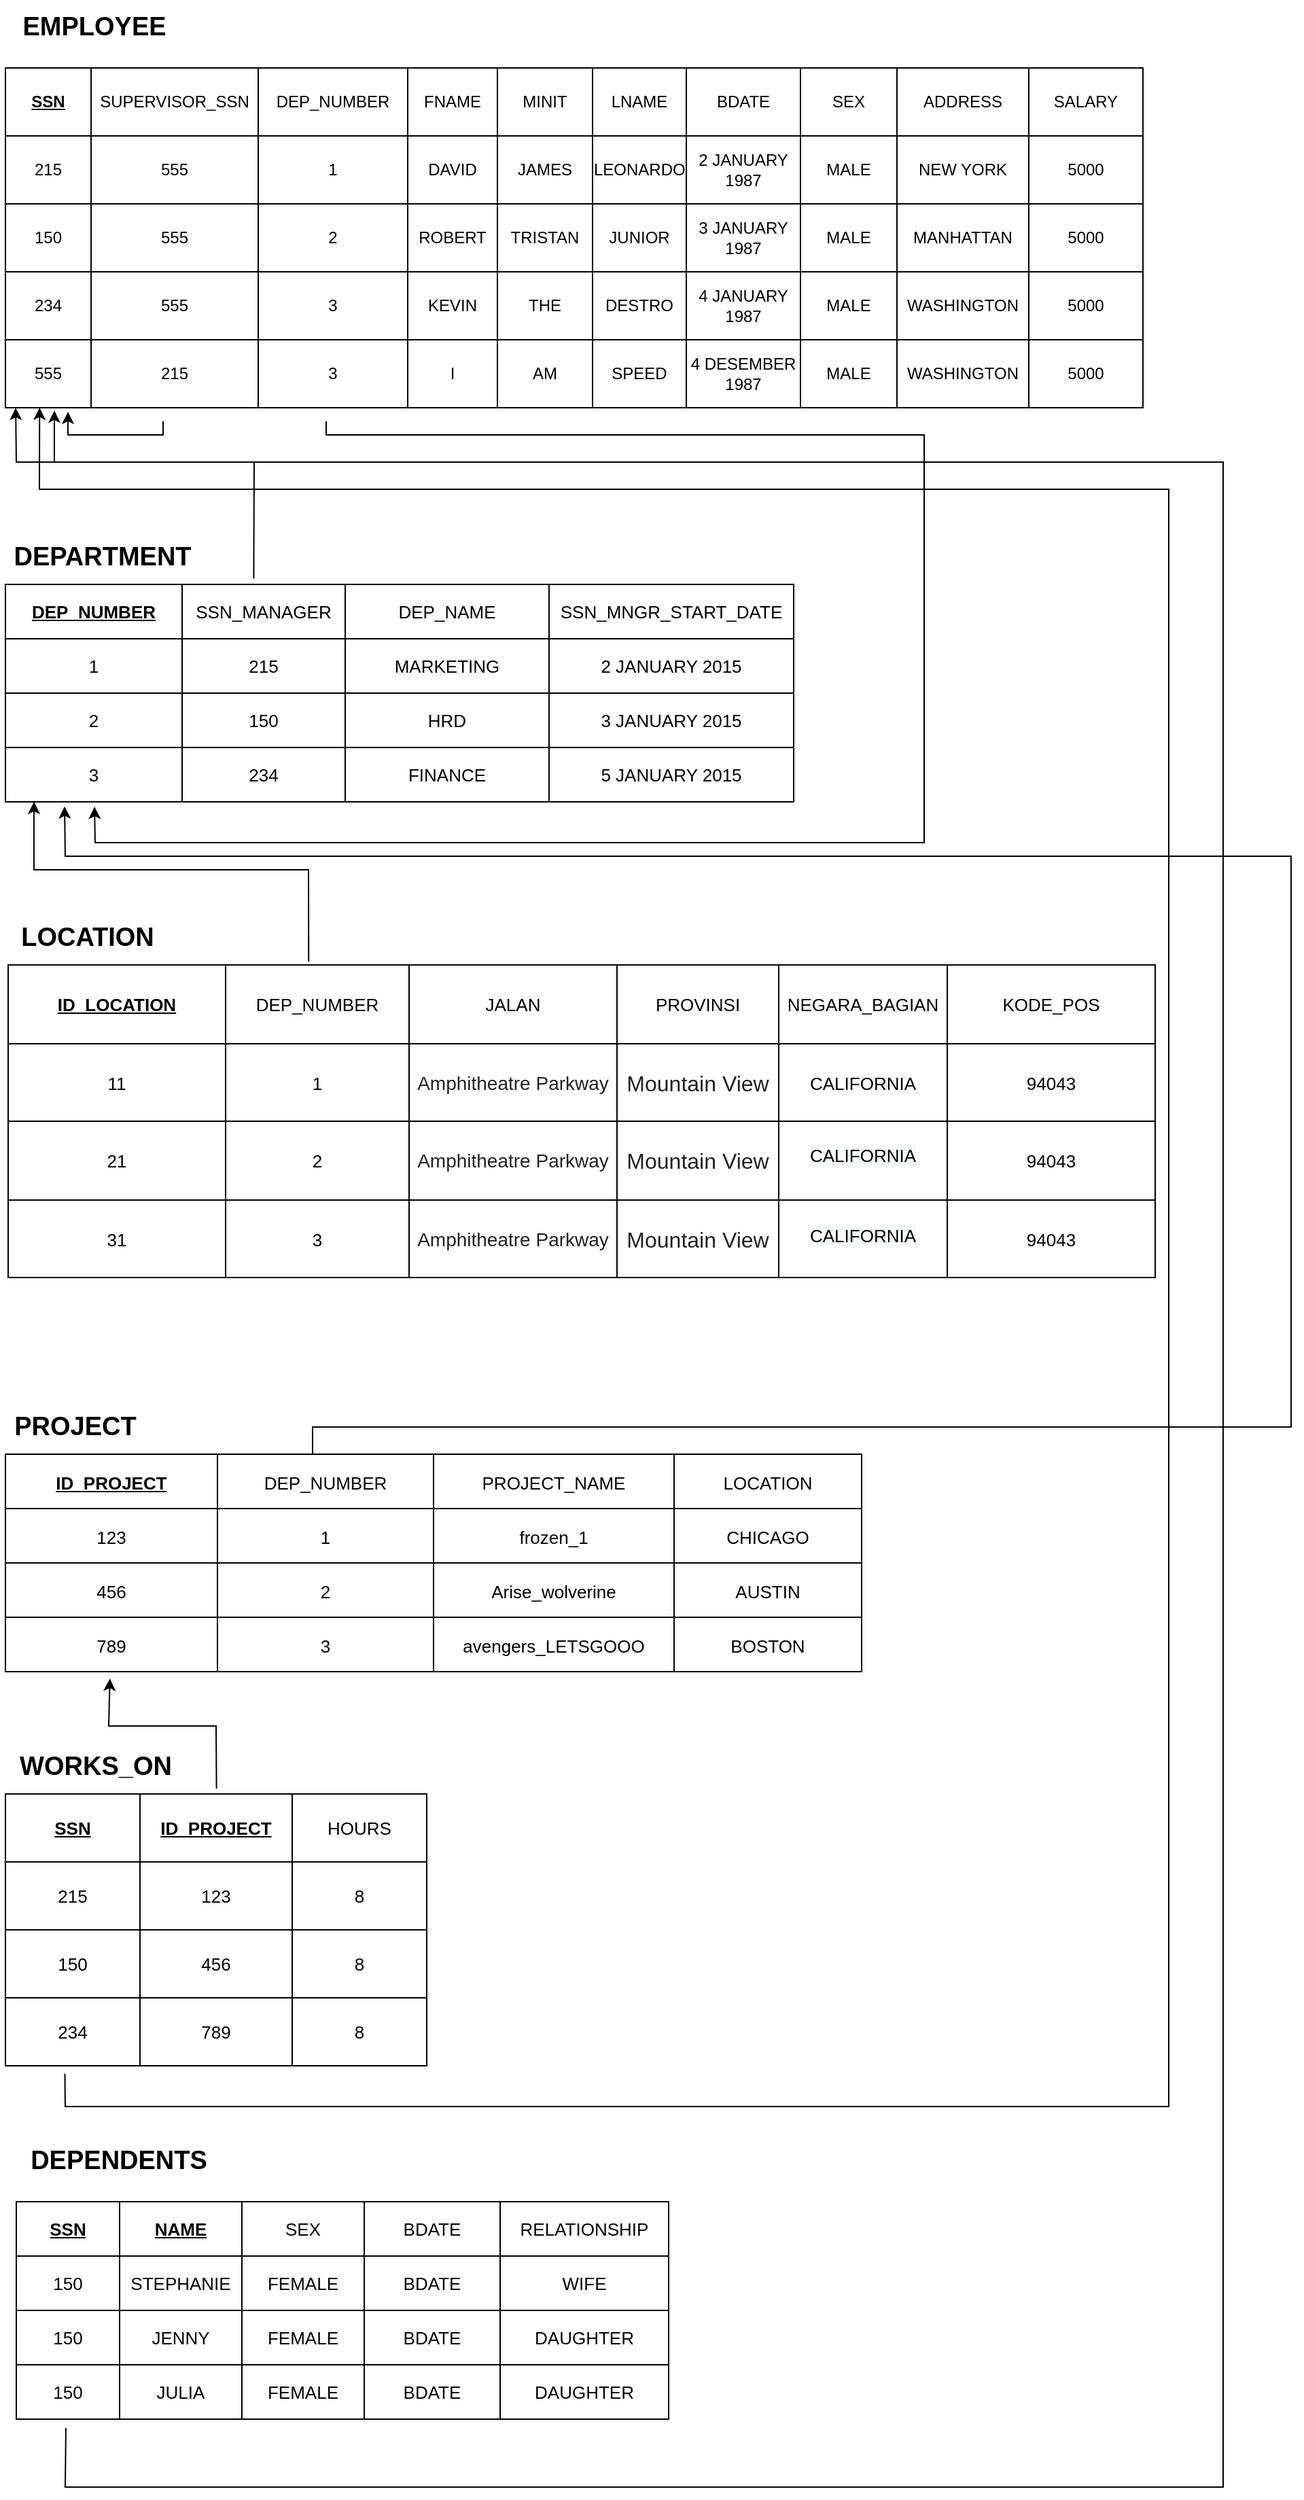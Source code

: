 <mxfile version="20.4.0" type="github">
  <diagram id="BTv470Oc1mjoHUc5IOD0" name="Page-1">
    <mxGraphModel dx="1953" dy="1278" grid="1" gridSize="10" guides="1" tooltips="1" connect="1" arrows="1" fold="1" page="1" pageScale="1" pageWidth="850" pageHeight="1100" math="0" shadow="0">
      <root>
        <mxCell id="0" />
        <mxCell id="1" parent="0" />
        <mxCell id="v1vIa1xV1tvnQ-AfuU4b-1" value="" style="shape=table;startSize=0;container=1;collapsible=0;childLayout=tableLayout;" parent="1" vertex="1">
          <mxGeometry x="4" y="100" width="837" height="250" as="geometry" />
        </mxCell>
        <mxCell id="v1vIa1xV1tvnQ-AfuU4b-2" value="" style="shape=tableRow;horizontal=0;startSize=0;swimlaneHead=0;swimlaneBody=0;top=0;left=0;bottom=0;right=0;collapsible=0;dropTarget=0;fillColor=none;points=[[0,0.5],[1,0.5]];portConstraint=eastwest;" parent="v1vIa1xV1tvnQ-AfuU4b-1" vertex="1">
          <mxGeometry width="837" height="50" as="geometry" />
        </mxCell>
        <mxCell id="v1vIa1xV1tvnQ-AfuU4b-3" value="&lt;u&gt;&lt;b&gt;SSN&lt;/b&gt;&lt;/u&gt;" style="shape=partialRectangle;html=1;whiteSpace=wrap;connectable=0;overflow=hidden;fillColor=none;top=0;left=0;bottom=0;right=0;pointerEvents=1;" parent="v1vIa1xV1tvnQ-AfuU4b-2" vertex="1">
          <mxGeometry width="63" height="50" as="geometry">
            <mxRectangle width="63" height="50" as="alternateBounds" />
          </mxGeometry>
        </mxCell>
        <mxCell id="v1vIa1xV1tvnQ-AfuU4b-4" value="SUPERVISOR_SSN" style="shape=partialRectangle;html=1;whiteSpace=wrap;connectable=0;overflow=hidden;fillColor=none;top=0;left=0;bottom=0;right=0;pointerEvents=1;" parent="v1vIa1xV1tvnQ-AfuU4b-2" vertex="1">
          <mxGeometry x="63" width="123" height="50" as="geometry">
            <mxRectangle width="123" height="50" as="alternateBounds" />
          </mxGeometry>
        </mxCell>
        <mxCell id="v1vIa1xV1tvnQ-AfuU4b-5" value="DEP_NUMBER" style="shape=partialRectangle;html=1;whiteSpace=wrap;connectable=0;overflow=hidden;fillColor=none;top=0;left=0;bottom=0;right=0;pointerEvents=1;" parent="v1vIa1xV1tvnQ-AfuU4b-2" vertex="1">
          <mxGeometry x="186" width="110" height="50" as="geometry">
            <mxRectangle width="110" height="50" as="alternateBounds" />
          </mxGeometry>
        </mxCell>
        <mxCell id="v1vIa1xV1tvnQ-AfuU4b-6" value="FNAME" style="shape=partialRectangle;html=1;whiteSpace=wrap;connectable=0;overflow=hidden;fillColor=none;top=0;left=0;bottom=0;right=0;pointerEvents=1;" parent="v1vIa1xV1tvnQ-AfuU4b-2" vertex="1">
          <mxGeometry x="296" width="66" height="50" as="geometry">
            <mxRectangle width="66" height="50" as="alternateBounds" />
          </mxGeometry>
        </mxCell>
        <mxCell id="v1vIa1xV1tvnQ-AfuU4b-7" value="MINIT" style="shape=partialRectangle;html=1;whiteSpace=wrap;connectable=0;overflow=hidden;fillColor=none;top=0;left=0;bottom=0;right=0;pointerEvents=1;" parent="v1vIa1xV1tvnQ-AfuU4b-2" vertex="1">
          <mxGeometry x="362" width="70" height="50" as="geometry">
            <mxRectangle width="70" height="50" as="alternateBounds" />
          </mxGeometry>
        </mxCell>
        <mxCell id="v1vIa1xV1tvnQ-AfuU4b-8" value="LNAME" style="shape=partialRectangle;html=1;whiteSpace=wrap;connectable=0;overflow=hidden;fillColor=none;top=0;left=0;bottom=0;right=0;pointerEvents=1;" parent="v1vIa1xV1tvnQ-AfuU4b-2" vertex="1">
          <mxGeometry x="432" width="69" height="50" as="geometry">
            <mxRectangle width="69" height="50" as="alternateBounds" />
          </mxGeometry>
        </mxCell>
        <mxCell id="v1vIa1xV1tvnQ-AfuU4b-9" value="BDATE" style="shape=partialRectangle;html=1;whiteSpace=wrap;connectable=0;overflow=hidden;fillColor=none;top=0;left=0;bottom=0;right=0;pointerEvents=1;" parent="v1vIa1xV1tvnQ-AfuU4b-2" vertex="1">
          <mxGeometry x="501" width="84" height="50" as="geometry">
            <mxRectangle width="84" height="50" as="alternateBounds" />
          </mxGeometry>
        </mxCell>
        <mxCell id="v1vIa1xV1tvnQ-AfuU4b-10" value="SEX" style="shape=partialRectangle;html=1;whiteSpace=wrap;connectable=0;overflow=hidden;fillColor=none;top=0;left=0;bottom=0;right=0;pointerEvents=1;" parent="v1vIa1xV1tvnQ-AfuU4b-2" vertex="1">
          <mxGeometry x="585" width="71" height="50" as="geometry">
            <mxRectangle width="71" height="50" as="alternateBounds" />
          </mxGeometry>
        </mxCell>
        <mxCell id="v1vIa1xV1tvnQ-AfuU4b-11" value="ADDRESS" style="shape=partialRectangle;html=1;whiteSpace=wrap;connectable=0;overflow=hidden;fillColor=none;top=0;left=0;bottom=0;right=0;pointerEvents=1;" parent="v1vIa1xV1tvnQ-AfuU4b-2" vertex="1">
          <mxGeometry x="656" width="97" height="50" as="geometry">
            <mxRectangle width="97" height="50" as="alternateBounds" />
          </mxGeometry>
        </mxCell>
        <mxCell id="v1vIa1xV1tvnQ-AfuU4b-12" value="SALARY" style="shape=partialRectangle;html=1;whiteSpace=wrap;connectable=0;overflow=hidden;fillColor=none;top=0;left=0;bottom=0;right=0;pointerEvents=1;" parent="v1vIa1xV1tvnQ-AfuU4b-2" vertex="1">
          <mxGeometry x="753" width="84" height="50" as="geometry">
            <mxRectangle width="84" height="50" as="alternateBounds" />
          </mxGeometry>
        </mxCell>
        <mxCell id="1qGrM2Z2qLWV-Hj0ncUH-13" value="" style="shape=tableRow;horizontal=0;startSize=0;swimlaneHead=0;swimlaneBody=0;top=0;left=0;bottom=0;right=0;collapsible=0;dropTarget=0;fillColor=none;points=[[0,0.5],[1,0.5]];portConstraint=eastwest;" vertex="1" parent="v1vIa1xV1tvnQ-AfuU4b-1">
          <mxGeometry y="50" width="837" height="50" as="geometry" />
        </mxCell>
        <mxCell id="1qGrM2Z2qLWV-Hj0ncUH-14" value="215" style="shape=partialRectangle;html=1;whiteSpace=wrap;connectable=0;overflow=hidden;fillColor=none;top=0;left=0;bottom=0;right=0;pointerEvents=1;" vertex="1" parent="1qGrM2Z2qLWV-Hj0ncUH-13">
          <mxGeometry width="63" height="50" as="geometry">
            <mxRectangle width="63" height="50" as="alternateBounds" />
          </mxGeometry>
        </mxCell>
        <mxCell id="1qGrM2Z2qLWV-Hj0ncUH-15" value="555" style="shape=partialRectangle;html=1;whiteSpace=wrap;connectable=0;overflow=hidden;fillColor=none;top=0;left=0;bottom=0;right=0;pointerEvents=1;" vertex="1" parent="1qGrM2Z2qLWV-Hj0ncUH-13">
          <mxGeometry x="63" width="123" height="50" as="geometry">
            <mxRectangle width="123" height="50" as="alternateBounds" />
          </mxGeometry>
        </mxCell>
        <mxCell id="1qGrM2Z2qLWV-Hj0ncUH-16" value="1" style="shape=partialRectangle;html=1;whiteSpace=wrap;connectable=0;overflow=hidden;fillColor=none;top=0;left=0;bottom=0;right=0;pointerEvents=1;" vertex="1" parent="1qGrM2Z2qLWV-Hj0ncUH-13">
          <mxGeometry x="186" width="110" height="50" as="geometry">
            <mxRectangle width="110" height="50" as="alternateBounds" />
          </mxGeometry>
        </mxCell>
        <mxCell id="1qGrM2Z2qLWV-Hj0ncUH-17" value="DAVID" style="shape=partialRectangle;html=1;whiteSpace=wrap;connectable=0;overflow=hidden;fillColor=none;top=0;left=0;bottom=0;right=0;pointerEvents=1;" vertex="1" parent="1qGrM2Z2qLWV-Hj0ncUH-13">
          <mxGeometry x="296" width="66" height="50" as="geometry">
            <mxRectangle width="66" height="50" as="alternateBounds" />
          </mxGeometry>
        </mxCell>
        <mxCell id="1qGrM2Z2qLWV-Hj0ncUH-18" value="JAMES" style="shape=partialRectangle;html=1;whiteSpace=wrap;connectable=0;overflow=hidden;fillColor=none;top=0;left=0;bottom=0;right=0;pointerEvents=1;" vertex="1" parent="1qGrM2Z2qLWV-Hj0ncUH-13">
          <mxGeometry x="362" width="70" height="50" as="geometry">
            <mxRectangle width="70" height="50" as="alternateBounds" />
          </mxGeometry>
        </mxCell>
        <mxCell id="1qGrM2Z2qLWV-Hj0ncUH-19" value="LEONARDO" style="shape=partialRectangle;html=1;whiteSpace=wrap;connectable=0;overflow=hidden;fillColor=none;top=0;left=0;bottom=0;right=0;pointerEvents=1;" vertex="1" parent="1qGrM2Z2qLWV-Hj0ncUH-13">
          <mxGeometry x="432" width="69" height="50" as="geometry">
            <mxRectangle width="69" height="50" as="alternateBounds" />
          </mxGeometry>
        </mxCell>
        <mxCell id="1qGrM2Z2qLWV-Hj0ncUH-20" value="2 JANUARY 1987" style="shape=partialRectangle;html=1;whiteSpace=wrap;connectable=0;overflow=hidden;fillColor=none;top=0;left=0;bottom=0;right=0;pointerEvents=1;" vertex="1" parent="1qGrM2Z2qLWV-Hj0ncUH-13">
          <mxGeometry x="501" width="84" height="50" as="geometry">
            <mxRectangle width="84" height="50" as="alternateBounds" />
          </mxGeometry>
        </mxCell>
        <mxCell id="1qGrM2Z2qLWV-Hj0ncUH-21" value="MALE" style="shape=partialRectangle;html=1;whiteSpace=wrap;connectable=0;overflow=hidden;fillColor=none;top=0;left=0;bottom=0;right=0;pointerEvents=1;" vertex="1" parent="1qGrM2Z2qLWV-Hj0ncUH-13">
          <mxGeometry x="585" width="71" height="50" as="geometry">
            <mxRectangle width="71" height="50" as="alternateBounds" />
          </mxGeometry>
        </mxCell>
        <mxCell id="1qGrM2Z2qLWV-Hj0ncUH-22" value="NEW YORK" style="shape=partialRectangle;html=1;whiteSpace=wrap;connectable=0;overflow=hidden;fillColor=none;top=0;left=0;bottom=0;right=0;pointerEvents=1;" vertex="1" parent="1qGrM2Z2qLWV-Hj0ncUH-13">
          <mxGeometry x="656" width="97" height="50" as="geometry">
            <mxRectangle width="97" height="50" as="alternateBounds" />
          </mxGeometry>
        </mxCell>
        <mxCell id="1qGrM2Z2qLWV-Hj0ncUH-23" value="5000" style="shape=partialRectangle;html=1;whiteSpace=wrap;connectable=0;overflow=hidden;fillColor=none;top=0;left=0;bottom=0;right=0;pointerEvents=1;" vertex="1" parent="1qGrM2Z2qLWV-Hj0ncUH-13">
          <mxGeometry x="753" width="84" height="50" as="geometry">
            <mxRectangle width="84" height="50" as="alternateBounds" />
          </mxGeometry>
        </mxCell>
        <mxCell id="1qGrM2Z2qLWV-Hj0ncUH-24" value="" style="shape=tableRow;horizontal=0;startSize=0;swimlaneHead=0;swimlaneBody=0;top=0;left=0;bottom=0;right=0;collapsible=0;dropTarget=0;fillColor=none;points=[[0,0.5],[1,0.5]];portConstraint=eastwest;" vertex="1" parent="v1vIa1xV1tvnQ-AfuU4b-1">
          <mxGeometry y="100" width="837" height="50" as="geometry" />
        </mxCell>
        <mxCell id="1qGrM2Z2qLWV-Hj0ncUH-25" value="150" style="shape=partialRectangle;html=1;whiteSpace=wrap;connectable=0;overflow=hidden;fillColor=none;top=0;left=0;bottom=0;right=0;pointerEvents=1;" vertex="1" parent="1qGrM2Z2qLWV-Hj0ncUH-24">
          <mxGeometry width="63" height="50" as="geometry">
            <mxRectangle width="63" height="50" as="alternateBounds" />
          </mxGeometry>
        </mxCell>
        <mxCell id="1qGrM2Z2qLWV-Hj0ncUH-26" value="555" style="shape=partialRectangle;html=1;whiteSpace=wrap;connectable=0;overflow=hidden;fillColor=none;top=0;left=0;bottom=0;right=0;pointerEvents=1;" vertex="1" parent="1qGrM2Z2qLWV-Hj0ncUH-24">
          <mxGeometry x="63" width="123" height="50" as="geometry">
            <mxRectangle width="123" height="50" as="alternateBounds" />
          </mxGeometry>
        </mxCell>
        <mxCell id="1qGrM2Z2qLWV-Hj0ncUH-27" value="2" style="shape=partialRectangle;html=1;whiteSpace=wrap;connectable=0;overflow=hidden;fillColor=none;top=0;left=0;bottom=0;right=0;pointerEvents=1;" vertex="1" parent="1qGrM2Z2qLWV-Hj0ncUH-24">
          <mxGeometry x="186" width="110" height="50" as="geometry">
            <mxRectangle width="110" height="50" as="alternateBounds" />
          </mxGeometry>
        </mxCell>
        <mxCell id="1qGrM2Z2qLWV-Hj0ncUH-28" value="ROBERT" style="shape=partialRectangle;html=1;whiteSpace=wrap;connectable=0;overflow=hidden;fillColor=none;top=0;left=0;bottom=0;right=0;pointerEvents=1;" vertex="1" parent="1qGrM2Z2qLWV-Hj0ncUH-24">
          <mxGeometry x="296" width="66" height="50" as="geometry">
            <mxRectangle width="66" height="50" as="alternateBounds" />
          </mxGeometry>
        </mxCell>
        <mxCell id="1qGrM2Z2qLWV-Hj0ncUH-29" value="TRISTAN" style="shape=partialRectangle;html=1;whiteSpace=wrap;connectable=0;overflow=hidden;fillColor=none;top=0;left=0;bottom=0;right=0;pointerEvents=1;" vertex="1" parent="1qGrM2Z2qLWV-Hj0ncUH-24">
          <mxGeometry x="362" width="70" height="50" as="geometry">
            <mxRectangle width="70" height="50" as="alternateBounds" />
          </mxGeometry>
        </mxCell>
        <mxCell id="1qGrM2Z2qLWV-Hj0ncUH-30" value="JUNIOR" style="shape=partialRectangle;html=1;whiteSpace=wrap;connectable=0;overflow=hidden;fillColor=none;top=0;left=0;bottom=0;right=0;pointerEvents=1;" vertex="1" parent="1qGrM2Z2qLWV-Hj0ncUH-24">
          <mxGeometry x="432" width="69" height="50" as="geometry">
            <mxRectangle width="69" height="50" as="alternateBounds" />
          </mxGeometry>
        </mxCell>
        <mxCell id="1qGrM2Z2qLWV-Hj0ncUH-31" value="3 JANUARY 1987" style="shape=partialRectangle;html=1;whiteSpace=wrap;connectable=0;overflow=hidden;fillColor=none;top=0;left=0;bottom=0;right=0;pointerEvents=1;" vertex="1" parent="1qGrM2Z2qLWV-Hj0ncUH-24">
          <mxGeometry x="501" width="84" height="50" as="geometry">
            <mxRectangle width="84" height="50" as="alternateBounds" />
          </mxGeometry>
        </mxCell>
        <mxCell id="1qGrM2Z2qLWV-Hj0ncUH-32" value="MALE" style="shape=partialRectangle;html=1;whiteSpace=wrap;connectable=0;overflow=hidden;fillColor=none;top=0;left=0;bottom=0;right=0;pointerEvents=1;" vertex="1" parent="1qGrM2Z2qLWV-Hj0ncUH-24">
          <mxGeometry x="585" width="71" height="50" as="geometry">
            <mxRectangle width="71" height="50" as="alternateBounds" />
          </mxGeometry>
        </mxCell>
        <mxCell id="1qGrM2Z2qLWV-Hj0ncUH-33" value="MANHATTAN" style="shape=partialRectangle;html=1;whiteSpace=wrap;connectable=0;overflow=hidden;fillColor=none;top=0;left=0;bottom=0;right=0;pointerEvents=1;" vertex="1" parent="1qGrM2Z2qLWV-Hj0ncUH-24">
          <mxGeometry x="656" width="97" height="50" as="geometry">
            <mxRectangle width="97" height="50" as="alternateBounds" />
          </mxGeometry>
        </mxCell>
        <mxCell id="1qGrM2Z2qLWV-Hj0ncUH-34" value="5000" style="shape=partialRectangle;html=1;whiteSpace=wrap;connectable=0;overflow=hidden;fillColor=none;top=0;left=0;bottom=0;right=0;pointerEvents=1;" vertex="1" parent="1qGrM2Z2qLWV-Hj0ncUH-24">
          <mxGeometry x="753" width="84" height="50" as="geometry">
            <mxRectangle width="84" height="50" as="alternateBounds" />
          </mxGeometry>
        </mxCell>
        <mxCell id="1qGrM2Z2qLWV-Hj0ncUH-69" value="" style="shape=tableRow;horizontal=0;startSize=0;swimlaneHead=0;swimlaneBody=0;top=0;left=0;bottom=0;right=0;collapsible=0;dropTarget=0;fillColor=none;points=[[0,0.5],[1,0.5]];portConstraint=eastwest;" vertex="1" parent="v1vIa1xV1tvnQ-AfuU4b-1">
          <mxGeometry y="150" width="837" height="50" as="geometry" />
        </mxCell>
        <mxCell id="1qGrM2Z2qLWV-Hj0ncUH-70" value="234" style="shape=partialRectangle;html=1;whiteSpace=wrap;connectable=0;overflow=hidden;fillColor=none;top=0;left=0;bottom=0;right=0;pointerEvents=1;" vertex="1" parent="1qGrM2Z2qLWV-Hj0ncUH-69">
          <mxGeometry width="63" height="50" as="geometry">
            <mxRectangle width="63" height="50" as="alternateBounds" />
          </mxGeometry>
        </mxCell>
        <mxCell id="1qGrM2Z2qLWV-Hj0ncUH-71" value="555" style="shape=partialRectangle;html=1;whiteSpace=wrap;connectable=0;overflow=hidden;fillColor=none;top=0;left=0;bottom=0;right=0;pointerEvents=1;" vertex="1" parent="1qGrM2Z2qLWV-Hj0ncUH-69">
          <mxGeometry x="63" width="123" height="50" as="geometry">
            <mxRectangle width="123" height="50" as="alternateBounds" />
          </mxGeometry>
        </mxCell>
        <mxCell id="1qGrM2Z2qLWV-Hj0ncUH-72" value="3" style="shape=partialRectangle;html=1;whiteSpace=wrap;connectable=0;overflow=hidden;fillColor=none;top=0;left=0;bottom=0;right=0;pointerEvents=1;" vertex="1" parent="1qGrM2Z2qLWV-Hj0ncUH-69">
          <mxGeometry x="186" width="110" height="50" as="geometry">
            <mxRectangle width="110" height="50" as="alternateBounds" />
          </mxGeometry>
        </mxCell>
        <mxCell id="1qGrM2Z2qLWV-Hj0ncUH-73" value="KEVIN" style="shape=partialRectangle;html=1;whiteSpace=wrap;connectable=0;overflow=hidden;fillColor=none;top=0;left=0;bottom=0;right=0;pointerEvents=1;" vertex="1" parent="1qGrM2Z2qLWV-Hj0ncUH-69">
          <mxGeometry x="296" width="66" height="50" as="geometry">
            <mxRectangle width="66" height="50" as="alternateBounds" />
          </mxGeometry>
        </mxCell>
        <mxCell id="1qGrM2Z2qLWV-Hj0ncUH-74" value="THE" style="shape=partialRectangle;html=1;whiteSpace=wrap;connectable=0;overflow=hidden;fillColor=none;top=0;left=0;bottom=0;right=0;pointerEvents=1;" vertex="1" parent="1qGrM2Z2qLWV-Hj0ncUH-69">
          <mxGeometry x="362" width="70" height="50" as="geometry">
            <mxRectangle width="70" height="50" as="alternateBounds" />
          </mxGeometry>
        </mxCell>
        <mxCell id="1qGrM2Z2qLWV-Hj0ncUH-75" value="DESTRO" style="shape=partialRectangle;html=1;whiteSpace=wrap;connectable=0;overflow=hidden;fillColor=none;top=0;left=0;bottom=0;right=0;pointerEvents=1;" vertex="1" parent="1qGrM2Z2qLWV-Hj0ncUH-69">
          <mxGeometry x="432" width="69" height="50" as="geometry">
            <mxRectangle width="69" height="50" as="alternateBounds" />
          </mxGeometry>
        </mxCell>
        <mxCell id="1qGrM2Z2qLWV-Hj0ncUH-76" value="4 JANUARY 1987" style="shape=partialRectangle;html=1;whiteSpace=wrap;connectable=0;overflow=hidden;fillColor=none;top=0;left=0;bottom=0;right=0;pointerEvents=1;" vertex="1" parent="1qGrM2Z2qLWV-Hj0ncUH-69">
          <mxGeometry x="501" width="84" height="50" as="geometry">
            <mxRectangle width="84" height="50" as="alternateBounds" />
          </mxGeometry>
        </mxCell>
        <mxCell id="1qGrM2Z2qLWV-Hj0ncUH-77" value="MALE" style="shape=partialRectangle;html=1;whiteSpace=wrap;connectable=0;overflow=hidden;fillColor=none;top=0;left=0;bottom=0;right=0;pointerEvents=1;" vertex="1" parent="1qGrM2Z2qLWV-Hj0ncUH-69">
          <mxGeometry x="585" width="71" height="50" as="geometry">
            <mxRectangle width="71" height="50" as="alternateBounds" />
          </mxGeometry>
        </mxCell>
        <mxCell id="1qGrM2Z2qLWV-Hj0ncUH-78" value="WASHINGTON" style="shape=partialRectangle;html=1;whiteSpace=wrap;connectable=0;overflow=hidden;fillColor=none;top=0;left=0;bottom=0;right=0;pointerEvents=1;" vertex="1" parent="1qGrM2Z2qLWV-Hj0ncUH-69">
          <mxGeometry x="656" width="97" height="50" as="geometry">
            <mxRectangle width="97" height="50" as="alternateBounds" />
          </mxGeometry>
        </mxCell>
        <mxCell id="1qGrM2Z2qLWV-Hj0ncUH-79" value="5000" style="shape=partialRectangle;html=1;whiteSpace=wrap;connectable=0;overflow=hidden;fillColor=none;top=0;left=0;bottom=0;right=0;pointerEvents=1;" vertex="1" parent="1qGrM2Z2qLWV-Hj0ncUH-69">
          <mxGeometry x="753" width="84" height="50" as="geometry">
            <mxRectangle width="84" height="50" as="alternateBounds" />
          </mxGeometry>
        </mxCell>
        <mxCell id="1qGrM2Z2qLWV-Hj0ncUH-184" value="" style="shape=tableRow;horizontal=0;startSize=0;swimlaneHead=0;swimlaneBody=0;top=0;left=0;bottom=0;right=0;collapsible=0;dropTarget=0;fillColor=none;points=[[0,0.5],[1,0.5]];portConstraint=eastwest;" vertex="1" parent="v1vIa1xV1tvnQ-AfuU4b-1">
          <mxGeometry y="200" width="837" height="50" as="geometry" />
        </mxCell>
        <mxCell id="1qGrM2Z2qLWV-Hj0ncUH-185" value="555" style="shape=partialRectangle;html=1;whiteSpace=wrap;connectable=0;overflow=hidden;fillColor=none;top=0;left=0;bottom=0;right=0;pointerEvents=1;" vertex="1" parent="1qGrM2Z2qLWV-Hj0ncUH-184">
          <mxGeometry width="63" height="50" as="geometry">
            <mxRectangle width="63" height="50" as="alternateBounds" />
          </mxGeometry>
        </mxCell>
        <mxCell id="1qGrM2Z2qLWV-Hj0ncUH-186" value="215" style="shape=partialRectangle;html=1;whiteSpace=wrap;connectable=0;overflow=hidden;fillColor=none;top=0;left=0;bottom=0;right=0;pointerEvents=1;" vertex="1" parent="1qGrM2Z2qLWV-Hj0ncUH-184">
          <mxGeometry x="63" width="123" height="50" as="geometry">
            <mxRectangle width="123" height="50" as="alternateBounds" />
          </mxGeometry>
        </mxCell>
        <mxCell id="1qGrM2Z2qLWV-Hj0ncUH-187" value="3" style="shape=partialRectangle;html=1;whiteSpace=wrap;connectable=0;overflow=hidden;fillColor=none;top=0;left=0;bottom=0;right=0;pointerEvents=1;" vertex="1" parent="1qGrM2Z2qLWV-Hj0ncUH-184">
          <mxGeometry x="186" width="110" height="50" as="geometry">
            <mxRectangle width="110" height="50" as="alternateBounds" />
          </mxGeometry>
        </mxCell>
        <mxCell id="1qGrM2Z2qLWV-Hj0ncUH-188" value="I" style="shape=partialRectangle;html=1;whiteSpace=wrap;connectable=0;overflow=hidden;fillColor=none;top=0;left=0;bottom=0;right=0;pointerEvents=1;" vertex="1" parent="1qGrM2Z2qLWV-Hj0ncUH-184">
          <mxGeometry x="296" width="66" height="50" as="geometry">
            <mxRectangle width="66" height="50" as="alternateBounds" />
          </mxGeometry>
        </mxCell>
        <mxCell id="1qGrM2Z2qLWV-Hj0ncUH-189" value="AM" style="shape=partialRectangle;html=1;whiteSpace=wrap;connectable=0;overflow=hidden;fillColor=none;top=0;left=0;bottom=0;right=0;pointerEvents=1;" vertex="1" parent="1qGrM2Z2qLWV-Hj0ncUH-184">
          <mxGeometry x="362" width="70" height="50" as="geometry">
            <mxRectangle width="70" height="50" as="alternateBounds" />
          </mxGeometry>
        </mxCell>
        <mxCell id="1qGrM2Z2qLWV-Hj0ncUH-190" value="SPEED" style="shape=partialRectangle;html=1;whiteSpace=wrap;connectable=0;overflow=hidden;fillColor=none;top=0;left=0;bottom=0;right=0;pointerEvents=1;" vertex="1" parent="1qGrM2Z2qLWV-Hj0ncUH-184">
          <mxGeometry x="432" width="69" height="50" as="geometry">
            <mxRectangle width="69" height="50" as="alternateBounds" />
          </mxGeometry>
        </mxCell>
        <mxCell id="1qGrM2Z2qLWV-Hj0ncUH-191" value="4 DESEMBER 1987" style="shape=partialRectangle;html=1;whiteSpace=wrap;connectable=0;overflow=hidden;fillColor=none;top=0;left=0;bottom=0;right=0;pointerEvents=1;" vertex="1" parent="1qGrM2Z2qLWV-Hj0ncUH-184">
          <mxGeometry x="501" width="84" height="50" as="geometry">
            <mxRectangle width="84" height="50" as="alternateBounds" />
          </mxGeometry>
        </mxCell>
        <mxCell id="1qGrM2Z2qLWV-Hj0ncUH-192" value="MALE" style="shape=partialRectangle;html=1;whiteSpace=wrap;connectable=0;overflow=hidden;fillColor=none;top=0;left=0;bottom=0;right=0;pointerEvents=1;" vertex="1" parent="1qGrM2Z2qLWV-Hj0ncUH-184">
          <mxGeometry x="585" width="71" height="50" as="geometry">
            <mxRectangle width="71" height="50" as="alternateBounds" />
          </mxGeometry>
        </mxCell>
        <mxCell id="1qGrM2Z2qLWV-Hj0ncUH-193" value="WASHINGTON" style="shape=partialRectangle;html=1;whiteSpace=wrap;connectable=0;overflow=hidden;fillColor=none;top=0;left=0;bottom=0;right=0;pointerEvents=1;" vertex="1" parent="1qGrM2Z2qLWV-Hj0ncUH-184">
          <mxGeometry x="656" width="97" height="50" as="geometry">
            <mxRectangle width="97" height="50" as="alternateBounds" />
          </mxGeometry>
        </mxCell>
        <mxCell id="1qGrM2Z2qLWV-Hj0ncUH-194" value="5000" style="shape=partialRectangle;html=1;whiteSpace=wrap;connectable=0;overflow=hidden;fillColor=none;top=0;left=0;bottom=0;right=0;pointerEvents=1;" vertex="1" parent="1qGrM2Z2qLWV-Hj0ncUH-184">
          <mxGeometry x="753" width="84" height="50" as="geometry">
            <mxRectangle width="84" height="50" as="alternateBounds" />
          </mxGeometry>
        </mxCell>
        <mxCell id="v1vIa1xV1tvnQ-AfuU4b-18" value="" style="shape=table;startSize=0;container=1;collapsible=0;childLayout=tableLayout;fontSize=13;" parent="1" vertex="1">
          <mxGeometry x="6" y="760" width="844" height="230" as="geometry" />
        </mxCell>
        <mxCell id="v1vIa1xV1tvnQ-AfuU4b-19" value="" style="shape=tableRow;horizontal=0;startSize=0;swimlaneHead=0;swimlaneBody=0;top=0;left=0;bottom=0;right=0;collapsible=0;dropTarget=0;fillColor=none;points=[[0,0.5],[1,0.5]];portConstraint=eastwest;fontSize=13;" parent="v1vIa1xV1tvnQ-AfuU4b-18" vertex="1">
          <mxGeometry width="844" height="58" as="geometry" />
        </mxCell>
        <mxCell id="v1vIa1xV1tvnQ-AfuU4b-20" value="&lt;b&gt;&lt;u&gt;ID_LOCATION&lt;/u&gt;&lt;/b&gt;" style="shape=partialRectangle;html=1;whiteSpace=wrap;connectable=0;overflow=hidden;fillColor=none;top=0;left=0;bottom=0;right=0;pointerEvents=1;fontSize=13;" parent="v1vIa1xV1tvnQ-AfuU4b-19" vertex="1">
          <mxGeometry width="160" height="58" as="geometry">
            <mxRectangle width="160" height="58" as="alternateBounds" />
          </mxGeometry>
        </mxCell>
        <mxCell id="v1vIa1xV1tvnQ-AfuU4b-22" value="DEP_NUMBER" style="shape=partialRectangle;html=1;whiteSpace=wrap;connectable=0;overflow=hidden;fillColor=none;top=0;left=0;bottom=0;right=0;pointerEvents=1;fontSize=13;" parent="v1vIa1xV1tvnQ-AfuU4b-19" vertex="1">
          <mxGeometry x="160" width="135" height="58" as="geometry">
            <mxRectangle width="135" height="58" as="alternateBounds" />
          </mxGeometry>
        </mxCell>
        <mxCell id="v1vIa1xV1tvnQ-AfuU4b-23" value="JALAN" style="shape=partialRectangle;html=1;whiteSpace=wrap;connectable=0;overflow=hidden;fillColor=none;top=0;left=0;bottom=0;right=0;pointerEvents=1;fontSize=13;" parent="v1vIa1xV1tvnQ-AfuU4b-19" vertex="1">
          <mxGeometry x="295" width="153" height="58" as="geometry">
            <mxRectangle width="153" height="58" as="alternateBounds" />
          </mxGeometry>
        </mxCell>
        <mxCell id="v1vIa1xV1tvnQ-AfuU4b-27" value="PROVINSI" style="shape=partialRectangle;html=1;whiteSpace=wrap;connectable=0;overflow=hidden;fillColor=none;top=0;left=0;bottom=0;right=0;pointerEvents=1;fontSize=13;" parent="v1vIa1xV1tvnQ-AfuU4b-19" vertex="1">
          <mxGeometry x="448" width="119" height="58" as="geometry">
            <mxRectangle width="119" height="58" as="alternateBounds" />
          </mxGeometry>
        </mxCell>
        <mxCell id="1qGrM2Z2qLWV-Hj0ncUH-204" value="NEGARA_BAGIAN" style="shape=partialRectangle;html=1;whiteSpace=wrap;connectable=0;overflow=hidden;fillColor=none;top=0;left=0;bottom=0;right=0;pointerEvents=1;fontSize=13;" vertex="1" parent="v1vIa1xV1tvnQ-AfuU4b-19">
          <mxGeometry x="567" width="124" height="58" as="geometry">
            <mxRectangle width="124" height="58" as="alternateBounds" />
          </mxGeometry>
        </mxCell>
        <mxCell id="v1vIa1xV1tvnQ-AfuU4b-28" value="KODE_POS" style="shape=partialRectangle;html=1;whiteSpace=wrap;connectable=0;overflow=hidden;fillColor=none;top=0;left=0;bottom=0;right=0;pointerEvents=1;fontSize=13;" parent="v1vIa1xV1tvnQ-AfuU4b-19" vertex="1">
          <mxGeometry x="691" width="153" height="58" as="geometry">
            <mxRectangle width="153" height="58" as="alternateBounds" />
          </mxGeometry>
        </mxCell>
        <mxCell id="1qGrM2Z2qLWV-Hj0ncUH-110" value="" style="shape=tableRow;horizontal=0;startSize=0;swimlaneHead=0;swimlaneBody=0;top=0;left=0;bottom=0;right=0;collapsible=0;dropTarget=0;fillColor=none;points=[[0,0.5],[1,0.5]];portConstraint=eastwest;fontSize=13;" vertex="1" parent="v1vIa1xV1tvnQ-AfuU4b-18">
          <mxGeometry y="58" width="844" height="57" as="geometry" />
        </mxCell>
        <mxCell id="1qGrM2Z2qLWV-Hj0ncUH-111" value="11" style="shape=partialRectangle;html=1;whiteSpace=wrap;connectable=0;overflow=hidden;fillColor=none;top=0;left=0;bottom=0;right=0;pointerEvents=1;fontSize=13;" vertex="1" parent="1qGrM2Z2qLWV-Hj0ncUH-110">
          <mxGeometry width="160" height="57" as="geometry">
            <mxRectangle width="160" height="57" as="alternateBounds" />
          </mxGeometry>
        </mxCell>
        <mxCell id="1qGrM2Z2qLWV-Hj0ncUH-113" value="1" style="shape=partialRectangle;html=1;whiteSpace=wrap;connectable=0;overflow=hidden;fillColor=none;top=0;left=0;bottom=0;right=0;pointerEvents=1;fontSize=13;" vertex="1" parent="1qGrM2Z2qLWV-Hj0ncUH-110">
          <mxGeometry x="160" width="135" height="57" as="geometry">
            <mxRectangle width="135" height="57" as="alternateBounds" />
          </mxGeometry>
        </mxCell>
        <mxCell id="1qGrM2Z2qLWV-Hj0ncUH-114" value="&lt;span style=&quot;color: rgb(32, 33, 36); font-family: arial, sans-serif; font-size: 14px; font-style: normal; font-variant-ligatures: normal; font-variant-caps: normal; font-weight: 400; letter-spacing: normal; orphans: 2; text-align: left; text-indent: 0px; text-transform: none; widows: 2; word-spacing: 0px; -webkit-text-stroke-width: 0px; background-color: rgb(255, 255, 255); text-decoration-thickness: initial; text-decoration-style: initial; text-decoration-color: initial; float: none; display: inline !important;&quot;&gt;Amphitheatre Parkway&lt;/span&gt;" style="shape=partialRectangle;html=1;whiteSpace=wrap;connectable=0;overflow=hidden;fillColor=none;top=0;left=0;bottom=0;right=0;pointerEvents=1;fontSize=13;" vertex="1" parent="1qGrM2Z2qLWV-Hj0ncUH-110">
          <mxGeometry x="295" width="153" height="57" as="geometry">
            <mxRectangle width="153" height="57" as="alternateBounds" />
          </mxGeometry>
        </mxCell>
        <mxCell id="1qGrM2Z2qLWV-Hj0ncUH-118" value="&lt;span style=&quot;color: rgb(32, 33, 36); font-family: arial, sans-serif; font-size: 16px; text-align: left; background-color: rgb(255, 255, 255);&quot;&gt;Mountain View&lt;/span&gt;" style="shape=partialRectangle;html=1;whiteSpace=wrap;connectable=0;overflow=hidden;fillColor=none;top=0;left=0;bottom=0;right=0;pointerEvents=1;fontSize=13;" vertex="1" parent="1qGrM2Z2qLWV-Hj0ncUH-110">
          <mxGeometry x="448" width="119" height="57" as="geometry">
            <mxRectangle width="119" height="57" as="alternateBounds" />
          </mxGeometry>
        </mxCell>
        <mxCell id="1qGrM2Z2qLWV-Hj0ncUH-205" value="CALIFORNIA" style="shape=partialRectangle;html=1;whiteSpace=wrap;connectable=0;overflow=hidden;fillColor=none;top=0;left=0;bottom=0;right=0;pointerEvents=1;fontSize=13;" vertex="1" parent="1qGrM2Z2qLWV-Hj0ncUH-110">
          <mxGeometry x="567" width="124" height="57" as="geometry">
            <mxRectangle width="124" height="57" as="alternateBounds" />
          </mxGeometry>
        </mxCell>
        <mxCell id="1qGrM2Z2qLWV-Hj0ncUH-119" value="94043" style="shape=partialRectangle;html=1;whiteSpace=wrap;connectable=0;overflow=hidden;fillColor=none;top=0;left=0;bottom=0;right=0;pointerEvents=1;fontSize=13;" vertex="1" parent="1qGrM2Z2qLWV-Hj0ncUH-110">
          <mxGeometry x="691" width="153" height="57" as="geometry">
            <mxRectangle width="153" height="57" as="alternateBounds" />
          </mxGeometry>
        </mxCell>
        <mxCell id="1qGrM2Z2qLWV-Hj0ncUH-120" value="" style="shape=tableRow;horizontal=0;startSize=0;swimlaneHead=0;swimlaneBody=0;top=0;left=0;bottom=0;right=0;collapsible=0;dropTarget=0;fillColor=none;points=[[0,0.5],[1,0.5]];portConstraint=eastwest;fontSize=13;" vertex="1" parent="v1vIa1xV1tvnQ-AfuU4b-18">
          <mxGeometry y="115" width="844" height="58" as="geometry" />
        </mxCell>
        <mxCell id="1qGrM2Z2qLWV-Hj0ncUH-121" value="21" style="shape=partialRectangle;html=1;whiteSpace=wrap;connectable=0;overflow=hidden;fillColor=none;top=0;left=0;bottom=0;right=0;pointerEvents=1;fontSize=13;" vertex="1" parent="1qGrM2Z2qLWV-Hj0ncUH-120">
          <mxGeometry width="160" height="58" as="geometry">
            <mxRectangle width="160" height="58" as="alternateBounds" />
          </mxGeometry>
        </mxCell>
        <mxCell id="1qGrM2Z2qLWV-Hj0ncUH-123" value="2" style="shape=partialRectangle;html=1;whiteSpace=wrap;connectable=0;overflow=hidden;fillColor=none;top=0;left=0;bottom=0;right=0;pointerEvents=1;fontSize=13;" vertex="1" parent="1qGrM2Z2qLWV-Hj0ncUH-120">
          <mxGeometry x="160" width="135" height="58" as="geometry">
            <mxRectangle width="135" height="58" as="alternateBounds" />
          </mxGeometry>
        </mxCell>
        <mxCell id="1qGrM2Z2qLWV-Hj0ncUH-124" value="&lt;span style=&quot;color: rgb(32, 33, 36); font-family: arial, sans-serif; font-size: 14px; font-style: normal; font-variant-ligatures: normal; font-variant-caps: normal; font-weight: 400; letter-spacing: normal; orphans: 2; text-align: left; text-indent: 0px; text-transform: none; widows: 2; word-spacing: 0px; -webkit-text-stroke-width: 0px; background-color: rgb(255, 255, 255); text-decoration-thickness: initial; text-decoration-style: initial; text-decoration-color: initial; float: none; display: inline !important;&quot;&gt;Amphitheatre Parkway&lt;/span&gt;" style="shape=partialRectangle;html=1;whiteSpace=wrap;connectable=0;overflow=hidden;fillColor=none;top=0;left=0;bottom=0;right=0;pointerEvents=1;fontSize=13;" vertex="1" parent="1qGrM2Z2qLWV-Hj0ncUH-120">
          <mxGeometry x="295" width="153" height="58" as="geometry">
            <mxRectangle width="153" height="58" as="alternateBounds" />
          </mxGeometry>
        </mxCell>
        <mxCell id="1qGrM2Z2qLWV-Hj0ncUH-128" value="&lt;span style=&quot;color: rgb(32, 33, 36); font-family: arial, sans-serif; font-size: 16px; text-align: left; background-color: rgb(255, 255, 255);&quot;&gt;Mountain View&lt;/span&gt;" style="shape=partialRectangle;html=1;whiteSpace=wrap;connectable=0;overflow=hidden;fillColor=none;top=0;left=0;bottom=0;right=0;pointerEvents=1;fontSize=13;" vertex="1" parent="1qGrM2Z2qLWV-Hj0ncUH-120">
          <mxGeometry x="448" width="119" height="58" as="geometry">
            <mxRectangle width="119" height="58" as="alternateBounds" />
          </mxGeometry>
        </mxCell>
        <mxCell id="1qGrM2Z2qLWV-Hj0ncUH-206" value="&#xa;&lt;span style=&quot;color: rgb(0, 0, 0); font-family: Helvetica; font-size: 13px; font-style: normal; font-variant-ligatures: normal; font-variant-caps: normal; font-weight: 400; letter-spacing: normal; orphans: 2; text-align: center; text-indent: 0px; text-transform: none; widows: 2; word-spacing: 0px; -webkit-text-stroke-width: 0px; background-color: rgb(248, 249, 250); text-decoration-thickness: initial; text-decoration-style: initial; text-decoration-color: initial; float: none; display: inline !important;&quot;&gt;CALIFORNIA&lt;/span&gt;&#xa;&#xa;" style="shape=partialRectangle;html=1;whiteSpace=wrap;connectable=0;overflow=hidden;fillColor=none;top=0;left=0;bottom=0;right=0;pointerEvents=1;fontSize=13;" vertex="1" parent="1qGrM2Z2qLWV-Hj0ncUH-120">
          <mxGeometry x="567" width="124" height="58" as="geometry">
            <mxRectangle width="124" height="58" as="alternateBounds" />
          </mxGeometry>
        </mxCell>
        <mxCell id="1qGrM2Z2qLWV-Hj0ncUH-129" value="94043" style="shape=partialRectangle;html=1;whiteSpace=wrap;connectable=0;overflow=hidden;fillColor=none;top=0;left=0;bottom=0;right=0;pointerEvents=1;fontSize=13;" vertex="1" parent="1qGrM2Z2qLWV-Hj0ncUH-120">
          <mxGeometry x="691" width="153" height="58" as="geometry">
            <mxRectangle width="153" height="58" as="alternateBounds" />
          </mxGeometry>
        </mxCell>
        <mxCell id="1qGrM2Z2qLWV-Hj0ncUH-130" value="" style="shape=tableRow;horizontal=0;startSize=0;swimlaneHead=0;swimlaneBody=0;top=0;left=0;bottom=0;right=0;collapsible=0;dropTarget=0;fillColor=none;points=[[0,0.5],[1,0.5]];portConstraint=eastwest;fontSize=13;" vertex="1" parent="v1vIa1xV1tvnQ-AfuU4b-18">
          <mxGeometry y="173" width="844" height="57" as="geometry" />
        </mxCell>
        <mxCell id="1qGrM2Z2qLWV-Hj0ncUH-131" value="31" style="shape=partialRectangle;html=1;whiteSpace=wrap;connectable=0;overflow=hidden;fillColor=none;top=0;left=0;bottom=0;right=0;pointerEvents=1;fontSize=13;" vertex="1" parent="1qGrM2Z2qLWV-Hj0ncUH-130">
          <mxGeometry width="160" height="57" as="geometry">
            <mxRectangle width="160" height="57" as="alternateBounds" />
          </mxGeometry>
        </mxCell>
        <mxCell id="1qGrM2Z2qLWV-Hj0ncUH-133" value="3" style="shape=partialRectangle;html=1;whiteSpace=wrap;connectable=0;overflow=hidden;fillColor=none;top=0;left=0;bottom=0;right=0;pointerEvents=1;fontSize=13;" vertex="1" parent="1qGrM2Z2qLWV-Hj0ncUH-130">
          <mxGeometry x="160" width="135" height="57" as="geometry">
            <mxRectangle width="135" height="57" as="alternateBounds" />
          </mxGeometry>
        </mxCell>
        <mxCell id="1qGrM2Z2qLWV-Hj0ncUH-134" value="&lt;span style=&quot;color: rgb(32, 33, 36); font-family: arial, sans-serif; font-size: 14px; font-style: normal; font-variant-ligatures: normal; font-variant-caps: normal; font-weight: 400; letter-spacing: normal; orphans: 2; text-align: left; text-indent: 0px; text-transform: none; widows: 2; word-spacing: 0px; -webkit-text-stroke-width: 0px; background-color: rgb(255, 255, 255); text-decoration-thickness: initial; text-decoration-style: initial; text-decoration-color: initial; float: none; display: inline !important;&quot;&gt;Amphitheatre Parkway&lt;/span&gt;" style="shape=partialRectangle;html=1;whiteSpace=wrap;connectable=0;overflow=hidden;fillColor=none;top=0;left=0;bottom=0;right=0;pointerEvents=1;fontSize=13;" vertex="1" parent="1qGrM2Z2qLWV-Hj0ncUH-130">
          <mxGeometry x="295" width="153" height="57" as="geometry">
            <mxRectangle width="153" height="57" as="alternateBounds" />
          </mxGeometry>
        </mxCell>
        <mxCell id="1qGrM2Z2qLWV-Hj0ncUH-138" value="&lt;span style=&quot;color: rgb(32, 33, 36); font-family: arial, sans-serif; font-size: 16px; text-align: left; background-color: rgb(255, 255, 255);&quot;&gt;Mountain View&lt;/span&gt;" style="shape=partialRectangle;html=1;whiteSpace=wrap;connectable=0;overflow=hidden;fillColor=none;top=0;left=0;bottom=0;right=0;pointerEvents=1;fontSize=13;" vertex="1" parent="1qGrM2Z2qLWV-Hj0ncUH-130">
          <mxGeometry x="448" width="119" height="57" as="geometry">
            <mxRectangle width="119" height="57" as="alternateBounds" />
          </mxGeometry>
        </mxCell>
        <mxCell id="1qGrM2Z2qLWV-Hj0ncUH-207" value="&#xa;&lt;span style=&quot;color: rgb(0, 0, 0); font-family: Helvetica; font-size: 13px; font-style: normal; font-variant-ligatures: normal; font-variant-caps: normal; font-weight: 400; letter-spacing: normal; orphans: 2; text-align: center; text-indent: 0px; text-transform: none; widows: 2; word-spacing: 0px; -webkit-text-stroke-width: 0px; background-color: rgb(248, 249, 250); text-decoration-thickness: initial; text-decoration-style: initial; text-decoration-color: initial; float: none; display: inline !important;&quot;&gt;CALIFORNIA&lt;/span&gt;&#xa;&#xa;" style="shape=partialRectangle;html=1;whiteSpace=wrap;connectable=0;overflow=hidden;fillColor=none;top=0;left=0;bottom=0;right=0;pointerEvents=1;fontSize=13;" vertex="1" parent="1qGrM2Z2qLWV-Hj0ncUH-130">
          <mxGeometry x="567" width="124" height="57" as="geometry">
            <mxRectangle width="124" height="57" as="alternateBounds" />
          </mxGeometry>
        </mxCell>
        <mxCell id="1qGrM2Z2qLWV-Hj0ncUH-139" value="94043" style="shape=partialRectangle;html=1;whiteSpace=wrap;connectable=0;overflow=hidden;fillColor=none;top=0;left=0;bottom=0;right=0;pointerEvents=1;fontSize=13;" vertex="1" parent="1qGrM2Z2qLWV-Hj0ncUH-130">
          <mxGeometry x="691" width="153" height="57" as="geometry">
            <mxRectangle width="153" height="57" as="alternateBounds" />
          </mxGeometry>
        </mxCell>
        <mxCell id="v1vIa1xV1tvnQ-AfuU4b-36" value="" style="shape=table;startSize=0;container=1;collapsible=0;childLayout=tableLayout;fontSize=13;" parent="1" vertex="1">
          <mxGeometry x="4" y="480" width="580" height="160" as="geometry" />
        </mxCell>
        <mxCell id="v1vIa1xV1tvnQ-AfuU4b-37" value="" style="shape=tableRow;horizontal=0;startSize=0;swimlaneHead=0;swimlaneBody=0;top=0;left=0;bottom=0;right=0;collapsible=0;dropTarget=0;fillColor=none;points=[[0,0.5],[1,0.5]];portConstraint=eastwest;fontSize=13;" parent="v1vIa1xV1tvnQ-AfuU4b-36" vertex="1">
          <mxGeometry width="580" height="40" as="geometry" />
        </mxCell>
        <mxCell id="v1vIa1xV1tvnQ-AfuU4b-38" value="&lt;u&gt;&lt;b&gt;DEP_NUMBER&lt;/b&gt;&lt;/u&gt;" style="shape=partialRectangle;html=1;whiteSpace=wrap;connectable=0;overflow=hidden;fillColor=none;top=0;left=0;bottom=0;right=0;pointerEvents=1;fontSize=13;" parent="v1vIa1xV1tvnQ-AfuU4b-37" vertex="1">
          <mxGeometry width="130" height="40" as="geometry">
            <mxRectangle width="130" height="40" as="alternateBounds" />
          </mxGeometry>
        </mxCell>
        <mxCell id="v1vIa1xV1tvnQ-AfuU4b-39" value="SSN_MANAGER" style="shape=partialRectangle;html=1;whiteSpace=wrap;connectable=0;overflow=hidden;fillColor=none;top=0;left=0;bottom=0;right=0;pointerEvents=1;fontSize=13;" parent="v1vIa1xV1tvnQ-AfuU4b-37" vertex="1">
          <mxGeometry x="130" width="120" height="40" as="geometry">
            <mxRectangle width="120" height="40" as="alternateBounds" />
          </mxGeometry>
        </mxCell>
        <mxCell id="v1vIa1xV1tvnQ-AfuU4b-40" value="DEP_NAME" style="shape=partialRectangle;html=1;whiteSpace=wrap;connectable=0;overflow=hidden;fillColor=none;top=0;left=0;bottom=0;right=0;pointerEvents=1;fontSize=13;" parent="v1vIa1xV1tvnQ-AfuU4b-37" vertex="1">
          <mxGeometry x="250" width="150" height="40" as="geometry">
            <mxRectangle width="150" height="40" as="alternateBounds" />
          </mxGeometry>
        </mxCell>
        <mxCell id="v1vIa1xV1tvnQ-AfuU4b-41" value="SSN_MNGR_START_DATE" style="shape=partialRectangle;html=1;whiteSpace=wrap;connectable=0;overflow=hidden;fillColor=none;top=0;left=0;bottom=0;right=0;pointerEvents=1;fontSize=13;" parent="v1vIa1xV1tvnQ-AfuU4b-37" vertex="1">
          <mxGeometry x="400" width="180" height="40" as="geometry">
            <mxRectangle width="180" height="40" as="alternateBounds" />
          </mxGeometry>
        </mxCell>
        <mxCell id="1qGrM2Z2qLWV-Hj0ncUH-80" value="" style="shape=tableRow;horizontal=0;startSize=0;swimlaneHead=0;swimlaneBody=0;top=0;left=0;bottom=0;right=0;collapsible=0;dropTarget=0;fillColor=none;points=[[0,0.5],[1,0.5]];portConstraint=eastwest;fontSize=13;" vertex="1" parent="v1vIa1xV1tvnQ-AfuU4b-36">
          <mxGeometry y="40" width="580" height="40" as="geometry" />
        </mxCell>
        <mxCell id="1qGrM2Z2qLWV-Hj0ncUH-81" value="1" style="shape=partialRectangle;html=1;whiteSpace=wrap;connectable=0;overflow=hidden;fillColor=none;top=0;left=0;bottom=0;right=0;pointerEvents=1;fontSize=13;" vertex="1" parent="1qGrM2Z2qLWV-Hj0ncUH-80">
          <mxGeometry width="130" height="40" as="geometry">
            <mxRectangle width="130" height="40" as="alternateBounds" />
          </mxGeometry>
        </mxCell>
        <mxCell id="1qGrM2Z2qLWV-Hj0ncUH-82" value="215" style="shape=partialRectangle;html=1;whiteSpace=wrap;connectable=0;overflow=hidden;fillColor=none;top=0;left=0;bottom=0;right=0;pointerEvents=1;fontSize=13;" vertex="1" parent="1qGrM2Z2qLWV-Hj0ncUH-80">
          <mxGeometry x="130" width="120" height="40" as="geometry">
            <mxRectangle width="120" height="40" as="alternateBounds" />
          </mxGeometry>
        </mxCell>
        <mxCell id="1qGrM2Z2qLWV-Hj0ncUH-83" value="MARKETING" style="shape=partialRectangle;html=1;whiteSpace=wrap;connectable=0;overflow=hidden;fillColor=none;top=0;left=0;bottom=0;right=0;pointerEvents=1;fontSize=13;" vertex="1" parent="1qGrM2Z2qLWV-Hj0ncUH-80">
          <mxGeometry x="250" width="150" height="40" as="geometry">
            <mxRectangle width="150" height="40" as="alternateBounds" />
          </mxGeometry>
        </mxCell>
        <mxCell id="1qGrM2Z2qLWV-Hj0ncUH-84" value="2 JANUARY 2015" style="shape=partialRectangle;html=1;whiteSpace=wrap;connectable=0;overflow=hidden;fillColor=none;top=0;left=0;bottom=0;right=0;pointerEvents=1;fontSize=13;" vertex="1" parent="1qGrM2Z2qLWV-Hj0ncUH-80">
          <mxGeometry x="400" width="180" height="40" as="geometry">
            <mxRectangle width="180" height="40" as="alternateBounds" />
          </mxGeometry>
        </mxCell>
        <mxCell id="1qGrM2Z2qLWV-Hj0ncUH-85" value="" style="shape=tableRow;horizontal=0;startSize=0;swimlaneHead=0;swimlaneBody=0;top=0;left=0;bottom=0;right=0;collapsible=0;dropTarget=0;fillColor=none;points=[[0,0.5],[1,0.5]];portConstraint=eastwest;fontSize=13;" vertex="1" parent="v1vIa1xV1tvnQ-AfuU4b-36">
          <mxGeometry y="80" width="580" height="40" as="geometry" />
        </mxCell>
        <mxCell id="1qGrM2Z2qLWV-Hj0ncUH-86" value="2" style="shape=partialRectangle;html=1;whiteSpace=wrap;connectable=0;overflow=hidden;fillColor=none;top=0;left=0;bottom=0;right=0;pointerEvents=1;fontSize=13;" vertex="1" parent="1qGrM2Z2qLWV-Hj0ncUH-85">
          <mxGeometry width="130" height="40" as="geometry">
            <mxRectangle width="130" height="40" as="alternateBounds" />
          </mxGeometry>
        </mxCell>
        <mxCell id="1qGrM2Z2qLWV-Hj0ncUH-87" value="150" style="shape=partialRectangle;html=1;whiteSpace=wrap;connectable=0;overflow=hidden;fillColor=none;top=0;left=0;bottom=0;right=0;pointerEvents=1;fontSize=13;" vertex="1" parent="1qGrM2Z2qLWV-Hj0ncUH-85">
          <mxGeometry x="130" width="120" height="40" as="geometry">
            <mxRectangle width="120" height="40" as="alternateBounds" />
          </mxGeometry>
        </mxCell>
        <mxCell id="1qGrM2Z2qLWV-Hj0ncUH-88" value="HRD" style="shape=partialRectangle;html=1;whiteSpace=wrap;connectable=0;overflow=hidden;fillColor=none;top=0;left=0;bottom=0;right=0;pointerEvents=1;fontSize=13;" vertex="1" parent="1qGrM2Z2qLWV-Hj0ncUH-85">
          <mxGeometry x="250" width="150" height="40" as="geometry">
            <mxRectangle width="150" height="40" as="alternateBounds" />
          </mxGeometry>
        </mxCell>
        <mxCell id="1qGrM2Z2qLWV-Hj0ncUH-89" value="3 JANUARY 2015" style="shape=partialRectangle;html=1;whiteSpace=wrap;connectable=0;overflow=hidden;fillColor=none;top=0;left=0;bottom=0;right=0;pointerEvents=1;fontSize=13;" vertex="1" parent="1qGrM2Z2qLWV-Hj0ncUH-85">
          <mxGeometry x="400" width="180" height="40" as="geometry">
            <mxRectangle width="180" height="40" as="alternateBounds" />
          </mxGeometry>
        </mxCell>
        <mxCell id="1qGrM2Z2qLWV-Hj0ncUH-90" value="" style="shape=tableRow;horizontal=0;startSize=0;swimlaneHead=0;swimlaneBody=0;top=0;left=0;bottom=0;right=0;collapsible=0;dropTarget=0;fillColor=none;points=[[0,0.5],[1,0.5]];portConstraint=eastwest;fontSize=13;" vertex="1" parent="v1vIa1xV1tvnQ-AfuU4b-36">
          <mxGeometry y="120" width="580" height="40" as="geometry" />
        </mxCell>
        <mxCell id="1qGrM2Z2qLWV-Hj0ncUH-91" value="3" style="shape=partialRectangle;html=1;whiteSpace=wrap;connectable=0;overflow=hidden;fillColor=none;top=0;left=0;bottom=0;right=0;pointerEvents=1;fontSize=13;" vertex="1" parent="1qGrM2Z2qLWV-Hj0ncUH-90">
          <mxGeometry width="130" height="40" as="geometry">
            <mxRectangle width="130" height="40" as="alternateBounds" />
          </mxGeometry>
        </mxCell>
        <mxCell id="1qGrM2Z2qLWV-Hj0ncUH-92" value="234" style="shape=partialRectangle;html=1;whiteSpace=wrap;connectable=0;overflow=hidden;fillColor=none;top=0;left=0;bottom=0;right=0;pointerEvents=1;fontSize=13;" vertex="1" parent="1qGrM2Z2qLWV-Hj0ncUH-90">
          <mxGeometry x="130" width="120" height="40" as="geometry">
            <mxRectangle width="120" height="40" as="alternateBounds" />
          </mxGeometry>
        </mxCell>
        <mxCell id="1qGrM2Z2qLWV-Hj0ncUH-93" value="FINANCE" style="shape=partialRectangle;html=1;whiteSpace=wrap;connectable=0;overflow=hidden;fillColor=none;top=0;left=0;bottom=0;right=0;pointerEvents=1;fontSize=13;" vertex="1" parent="1qGrM2Z2qLWV-Hj0ncUH-90">
          <mxGeometry x="250" width="150" height="40" as="geometry">
            <mxRectangle width="150" height="40" as="alternateBounds" />
          </mxGeometry>
        </mxCell>
        <mxCell id="1qGrM2Z2qLWV-Hj0ncUH-94" value="5 JANUARY 2015" style="shape=partialRectangle;html=1;whiteSpace=wrap;connectable=0;overflow=hidden;fillColor=none;top=0;left=0;bottom=0;right=0;pointerEvents=1;fontSize=13;" vertex="1" parent="1qGrM2Z2qLWV-Hj0ncUH-90">
          <mxGeometry x="400" width="180" height="40" as="geometry">
            <mxRectangle width="180" height="40" as="alternateBounds" />
          </mxGeometry>
        </mxCell>
        <mxCell id="v1vIa1xV1tvnQ-AfuU4b-42" value="&lt;font style=&quot;font-size: 19px;&quot;&gt;&lt;b&gt;EMPLOYEE&lt;/b&gt;&lt;/font&gt;" style="text;html=1;align=center;verticalAlign=middle;resizable=0;points=[];autosize=1;strokeColor=none;fillColor=none;fontSize=13;" parent="1" vertex="1">
          <mxGeometry x="4" y="50" width="130" height="40" as="geometry" />
        </mxCell>
        <mxCell id="v1vIa1xV1tvnQ-AfuU4b-43" value="&lt;font style=&quot;font-size: 19px;&quot;&gt;&lt;b&gt;DEPARTMENT&lt;/b&gt;&lt;/font&gt;" style="text;html=1;align=center;verticalAlign=middle;resizable=0;points=[];autosize=1;strokeColor=none;fillColor=none;fontSize=13;" parent="1" vertex="1">
          <mxGeometry y="440" width="150" height="40" as="geometry" />
        </mxCell>
        <mxCell id="v1vIa1xV1tvnQ-AfuU4b-44" value="&lt;span style=&quot;font-size: 19px;&quot;&gt;&lt;b&gt;LOCATION&lt;/b&gt;&lt;/span&gt;" style="text;html=1;align=center;verticalAlign=middle;resizable=0;points=[];autosize=1;strokeColor=none;fillColor=none;fontSize=13;" parent="1" vertex="1">
          <mxGeometry x="4" y="720" width="120" height="40" as="geometry" />
        </mxCell>
        <mxCell id="v1vIa1xV1tvnQ-AfuU4b-45" value="&lt;span style=&quot;font-size: 19px;&quot;&gt;&lt;b&gt;PROJECT&lt;/b&gt;&lt;/span&gt;" style="text;html=1;align=center;verticalAlign=middle;resizable=0;points=[];autosize=1;strokeColor=none;fillColor=none;fontSize=13;" parent="1" vertex="1">
          <mxGeometry y="1080" width="110" height="40" as="geometry" />
        </mxCell>
        <mxCell id="v1vIa1xV1tvnQ-AfuU4b-46" value="" style="shape=table;startSize=0;container=1;collapsible=0;childLayout=tableLayout;fontSize=19;" parent="1" vertex="1">
          <mxGeometry x="4" y="1120" width="630" height="160.0" as="geometry" />
        </mxCell>
        <mxCell id="v1vIa1xV1tvnQ-AfuU4b-47" value="" style="shape=tableRow;horizontal=0;startSize=0;swimlaneHead=0;swimlaneBody=0;top=0;left=0;bottom=0;right=0;collapsible=0;dropTarget=0;fillColor=none;points=[[0,0.5],[1,0.5]];portConstraint=eastwest;fontSize=19;" parent="v1vIa1xV1tvnQ-AfuU4b-46" vertex="1">
          <mxGeometry width="630" height="40" as="geometry" />
        </mxCell>
        <mxCell id="v1vIa1xV1tvnQ-AfuU4b-48" value="&lt;font style=&quot;font-size: 13px;&quot;&gt;&lt;b&gt;&lt;u&gt;ID_PROJECT&lt;/u&gt;&lt;/b&gt;&lt;/font&gt;" style="shape=partialRectangle;html=1;whiteSpace=wrap;connectable=0;overflow=hidden;fillColor=none;top=0;left=0;bottom=0;right=0;pointerEvents=1;fontSize=19;" parent="v1vIa1xV1tvnQ-AfuU4b-47" vertex="1">
          <mxGeometry width="156" height="40" as="geometry">
            <mxRectangle width="156" height="40" as="alternateBounds" />
          </mxGeometry>
        </mxCell>
        <mxCell id="v1vIa1xV1tvnQ-AfuU4b-49" value="&lt;font style=&quot;font-size: 13px;&quot;&gt;DEP_NUMBER&lt;/font&gt;" style="shape=partialRectangle;html=1;whiteSpace=wrap;connectable=0;overflow=hidden;fillColor=none;top=0;left=0;bottom=0;right=0;pointerEvents=1;fontSize=19;" parent="v1vIa1xV1tvnQ-AfuU4b-47" vertex="1">
          <mxGeometry x="156" width="159" height="40" as="geometry">
            <mxRectangle width="159" height="40" as="alternateBounds" />
          </mxGeometry>
        </mxCell>
        <mxCell id="v1vIa1xV1tvnQ-AfuU4b-50" value="&lt;font style=&quot;font-size: 13px;&quot;&gt;PROJECT_NAME&lt;/font&gt;" style="shape=partialRectangle;html=1;whiteSpace=wrap;connectable=0;overflow=hidden;fillColor=none;top=0;left=0;bottom=0;right=0;pointerEvents=1;fontSize=19;" parent="v1vIa1xV1tvnQ-AfuU4b-47" vertex="1">
          <mxGeometry x="315" width="177" height="40" as="geometry">
            <mxRectangle width="177" height="40" as="alternateBounds" />
          </mxGeometry>
        </mxCell>
        <mxCell id="v1vIa1xV1tvnQ-AfuU4b-51" value="&lt;font style=&quot;font-size: 13px;&quot;&gt;LOCATION&lt;/font&gt;" style="shape=partialRectangle;html=1;whiteSpace=wrap;connectable=0;overflow=hidden;fillColor=none;top=0;left=0;bottom=0;right=0;pointerEvents=1;fontSize=19;" parent="v1vIa1xV1tvnQ-AfuU4b-47" vertex="1">
          <mxGeometry x="492" width="138" height="40" as="geometry">
            <mxRectangle width="138" height="40" as="alternateBounds" />
          </mxGeometry>
        </mxCell>
        <mxCell id="1qGrM2Z2qLWV-Hj0ncUH-95" value="" style="shape=tableRow;horizontal=0;startSize=0;swimlaneHead=0;swimlaneBody=0;top=0;left=0;bottom=0;right=0;collapsible=0;dropTarget=0;fillColor=none;points=[[0,0.5],[1,0.5]];portConstraint=eastwest;fontSize=19;" vertex="1" parent="v1vIa1xV1tvnQ-AfuU4b-46">
          <mxGeometry y="40" width="630" height="40" as="geometry" />
        </mxCell>
        <mxCell id="1qGrM2Z2qLWV-Hj0ncUH-96" value="&lt;font style=&quot;font-size: 13px;&quot;&gt;123&lt;/font&gt;" style="shape=partialRectangle;html=1;whiteSpace=wrap;connectable=0;overflow=hidden;fillColor=none;top=0;left=0;bottom=0;right=0;pointerEvents=1;fontSize=19;" vertex="1" parent="1qGrM2Z2qLWV-Hj0ncUH-95">
          <mxGeometry width="156" height="40" as="geometry">
            <mxRectangle width="156" height="40" as="alternateBounds" />
          </mxGeometry>
        </mxCell>
        <mxCell id="1qGrM2Z2qLWV-Hj0ncUH-97" value="&lt;font style=&quot;font-size: 13px;&quot;&gt;1&lt;/font&gt;" style="shape=partialRectangle;html=1;whiteSpace=wrap;connectable=0;overflow=hidden;fillColor=none;top=0;left=0;bottom=0;right=0;pointerEvents=1;fontSize=19;" vertex="1" parent="1qGrM2Z2qLWV-Hj0ncUH-95">
          <mxGeometry x="156" width="159" height="40" as="geometry">
            <mxRectangle width="159" height="40" as="alternateBounds" />
          </mxGeometry>
        </mxCell>
        <mxCell id="1qGrM2Z2qLWV-Hj0ncUH-98" value="&lt;font style=&quot;font-size: 13px;&quot;&gt;frozen_1&lt;/font&gt;" style="shape=partialRectangle;html=1;whiteSpace=wrap;connectable=0;overflow=hidden;fillColor=none;top=0;left=0;bottom=0;right=0;pointerEvents=1;fontSize=19;" vertex="1" parent="1qGrM2Z2qLWV-Hj0ncUH-95">
          <mxGeometry x="315" width="177" height="40" as="geometry">
            <mxRectangle width="177" height="40" as="alternateBounds" />
          </mxGeometry>
        </mxCell>
        <mxCell id="1qGrM2Z2qLWV-Hj0ncUH-99" value="&lt;font style=&quot;font-size: 13px;&quot;&gt;CHICAGO&lt;/font&gt;" style="shape=partialRectangle;html=1;whiteSpace=wrap;connectable=0;overflow=hidden;fillColor=none;top=0;left=0;bottom=0;right=0;pointerEvents=1;fontSize=19;" vertex="1" parent="1qGrM2Z2qLWV-Hj0ncUH-95">
          <mxGeometry x="492" width="138" height="40" as="geometry">
            <mxRectangle width="138" height="40" as="alternateBounds" />
          </mxGeometry>
        </mxCell>
        <mxCell id="1qGrM2Z2qLWV-Hj0ncUH-100" value="" style="shape=tableRow;horizontal=0;startSize=0;swimlaneHead=0;swimlaneBody=0;top=0;left=0;bottom=0;right=0;collapsible=0;dropTarget=0;fillColor=none;points=[[0,0.5],[1,0.5]];portConstraint=eastwest;fontSize=19;" vertex="1" parent="v1vIa1xV1tvnQ-AfuU4b-46">
          <mxGeometry y="80" width="630" height="40" as="geometry" />
        </mxCell>
        <mxCell id="1qGrM2Z2qLWV-Hj0ncUH-101" value="&lt;font style=&quot;font-size: 13px;&quot;&gt;456&lt;/font&gt;" style="shape=partialRectangle;html=1;whiteSpace=wrap;connectable=0;overflow=hidden;fillColor=none;top=0;left=0;bottom=0;right=0;pointerEvents=1;fontSize=19;" vertex="1" parent="1qGrM2Z2qLWV-Hj0ncUH-100">
          <mxGeometry width="156" height="40" as="geometry">
            <mxRectangle width="156" height="40" as="alternateBounds" />
          </mxGeometry>
        </mxCell>
        <mxCell id="1qGrM2Z2qLWV-Hj0ncUH-102" value="&lt;font style=&quot;font-size: 13px;&quot;&gt;2&lt;/font&gt;" style="shape=partialRectangle;html=1;whiteSpace=wrap;connectable=0;overflow=hidden;fillColor=none;top=0;left=0;bottom=0;right=0;pointerEvents=1;fontSize=19;" vertex="1" parent="1qGrM2Z2qLWV-Hj0ncUH-100">
          <mxGeometry x="156" width="159" height="40" as="geometry">
            <mxRectangle width="159" height="40" as="alternateBounds" />
          </mxGeometry>
        </mxCell>
        <mxCell id="1qGrM2Z2qLWV-Hj0ncUH-103" value="&lt;span style=&quot;font-size: 13px;&quot;&gt;Arise_wolverine&lt;/span&gt;" style="shape=partialRectangle;html=1;whiteSpace=wrap;connectable=0;overflow=hidden;fillColor=none;top=0;left=0;bottom=0;right=0;pointerEvents=1;fontSize=19;" vertex="1" parent="1qGrM2Z2qLWV-Hj0ncUH-100">
          <mxGeometry x="315" width="177" height="40" as="geometry">
            <mxRectangle width="177" height="40" as="alternateBounds" />
          </mxGeometry>
        </mxCell>
        <mxCell id="1qGrM2Z2qLWV-Hj0ncUH-104" value="&lt;font style=&quot;font-size: 13px;&quot;&gt;AUSTIN&lt;/font&gt;" style="shape=partialRectangle;html=1;whiteSpace=wrap;connectable=0;overflow=hidden;fillColor=none;top=0;left=0;bottom=0;right=0;pointerEvents=1;fontSize=19;" vertex="1" parent="1qGrM2Z2qLWV-Hj0ncUH-100">
          <mxGeometry x="492" width="138" height="40" as="geometry">
            <mxRectangle width="138" height="40" as="alternateBounds" />
          </mxGeometry>
        </mxCell>
        <mxCell id="1qGrM2Z2qLWV-Hj0ncUH-105" value="" style="shape=tableRow;horizontal=0;startSize=0;swimlaneHead=0;swimlaneBody=0;top=0;left=0;bottom=0;right=0;collapsible=0;dropTarget=0;fillColor=none;points=[[0,0.5],[1,0.5]];portConstraint=eastwest;fontSize=19;" vertex="1" parent="v1vIa1xV1tvnQ-AfuU4b-46">
          <mxGeometry y="120" width="630" height="40" as="geometry" />
        </mxCell>
        <mxCell id="1qGrM2Z2qLWV-Hj0ncUH-106" value="&lt;font style=&quot;font-size: 13px;&quot;&gt;789&lt;/font&gt;" style="shape=partialRectangle;html=1;whiteSpace=wrap;connectable=0;overflow=hidden;fillColor=none;top=0;left=0;bottom=0;right=0;pointerEvents=1;fontSize=19;" vertex="1" parent="1qGrM2Z2qLWV-Hj0ncUH-105">
          <mxGeometry width="156" height="40" as="geometry">
            <mxRectangle width="156" height="40" as="alternateBounds" />
          </mxGeometry>
        </mxCell>
        <mxCell id="1qGrM2Z2qLWV-Hj0ncUH-107" value="&lt;font style=&quot;font-size: 13px;&quot;&gt;3&lt;/font&gt;" style="shape=partialRectangle;html=1;whiteSpace=wrap;connectable=0;overflow=hidden;fillColor=none;top=0;left=0;bottom=0;right=0;pointerEvents=1;fontSize=19;" vertex="1" parent="1qGrM2Z2qLWV-Hj0ncUH-105">
          <mxGeometry x="156" width="159" height="40" as="geometry">
            <mxRectangle width="159" height="40" as="alternateBounds" />
          </mxGeometry>
        </mxCell>
        <mxCell id="1qGrM2Z2qLWV-Hj0ncUH-108" value="&lt;font style=&quot;font-size: 13px;&quot;&gt;avengers_LETSGOOO&lt;/font&gt;" style="shape=partialRectangle;html=1;whiteSpace=wrap;connectable=0;overflow=hidden;fillColor=none;top=0;left=0;bottom=0;right=0;pointerEvents=1;fontSize=19;" vertex="1" parent="1qGrM2Z2qLWV-Hj0ncUH-105">
          <mxGeometry x="315" width="177" height="40" as="geometry">
            <mxRectangle width="177" height="40" as="alternateBounds" />
          </mxGeometry>
        </mxCell>
        <mxCell id="1qGrM2Z2qLWV-Hj0ncUH-109" value="&lt;font style=&quot;font-size: 13px;&quot;&gt;BOSTON&lt;/font&gt;" style="shape=partialRectangle;html=1;whiteSpace=wrap;connectable=0;overflow=hidden;fillColor=none;top=0;left=0;bottom=0;right=0;pointerEvents=1;fontSize=19;" vertex="1" parent="1qGrM2Z2qLWV-Hj0ncUH-105">
          <mxGeometry x="492" width="138" height="40" as="geometry">
            <mxRectangle width="138" height="40" as="alternateBounds" />
          </mxGeometry>
        </mxCell>
        <mxCell id="v1vIa1xV1tvnQ-AfuU4b-59" value="&lt;span style=&quot;font-size: 19px;&quot;&gt;&lt;b&gt;WORKS_ON&lt;/b&gt;&lt;/span&gt;" style="text;html=1;align=center;verticalAlign=middle;resizable=0;points=[];autosize=1;strokeColor=none;fillColor=none;fontSize=13;" parent="1" vertex="1">
          <mxGeometry y="1330" width="140" height="40" as="geometry" />
        </mxCell>
        <mxCell id="v1vIa1xV1tvnQ-AfuU4b-66" value="" style="shape=table;startSize=0;container=1;collapsible=0;childLayout=tableLayout;fontSize=13;" parent="1" vertex="1">
          <mxGeometry x="4" y="1370" width="310" height="200" as="geometry" />
        </mxCell>
        <mxCell id="v1vIa1xV1tvnQ-AfuU4b-67" value="" style="shape=tableRow;horizontal=0;startSize=0;swimlaneHead=0;swimlaneBody=0;top=0;left=0;bottom=0;right=0;collapsible=0;dropTarget=0;fillColor=none;points=[[0,0.5],[1,0.5]];portConstraint=eastwest;fontSize=13;" parent="v1vIa1xV1tvnQ-AfuU4b-66" vertex="1">
          <mxGeometry width="310" height="50" as="geometry" />
        </mxCell>
        <mxCell id="v1vIa1xV1tvnQ-AfuU4b-68" value="&lt;b&gt;&lt;u&gt;SSN&lt;/u&gt;&lt;/b&gt;" style="shape=partialRectangle;html=1;whiteSpace=wrap;connectable=0;overflow=hidden;fillColor=none;top=0;left=0;bottom=0;right=0;pointerEvents=1;fontSize=13;" parent="v1vIa1xV1tvnQ-AfuU4b-67" vertex="1">
          <mxGeometry width="99" height="50" as="geometry">
            <mxRectangle width="99" height="50" as="alternateBounds" />
          </mxGeometry>
        </mxCell>
        <mxCell id="v1vIa1xV1tvnQ-AfuU4b-69" value="&lt;b&gt;&lt;u&gt;ID_PROJECT&lt;/u&gt;&lt;/b&gt;" style="shape=partialRectangle;html=1;whiteSpace=wrap;connectable=0;overflow=hidden;fillColor=none;top=0;left=0;bottom=0;right=0;pointerEvents=1;fontSize=13;" parent="v1vIa1xV1tvnQ-AfuU4b-67" vertex="1">
          <mxGeometry x="99" width="112" height="50" as="geometry">
            <mxRectangle width="112" height="50" as="alternateBounds" />
          </mxGeometry>
        </mxCell>
        <mxCell id="v1vIa1xV1tvnQ-AfuU4b-70" value="HOURS" style="shape=partialRectangle;html=1;whiteSpace=wrap;connectable=0;overflow=hidden;fillColor=none;top=0;left=0;bottom=0;right=0;pointerEvents=1;fontSize=13;" parent="v1vIa1xV1tvnQ-AfuU4b-67" vertex="1">
          <mxGeometry x="211" width="99" height="50" as="geometry">
            <mxRectangle width="99" height="50" as="alternateBounds" />
          </mxGeometry>
        </mxCell>
        <mxCell id="1qGrM2Z2qLWV-Hj0ncUH-145" value="" style="shape=tableRow;horizontal=0;startSize=0;swimlaneHead=0;swimlaneBody=0;top=0;left=0;bottom=0;right=0;collapsible=0;dropTarget=0;fillColor=none;points=[[0,0.5],[1,0.5]];portConstraint=eastwest;fontSize=13;" vertex="1" parent="v1vIa1xV1tvnQ-AfuU4b-66">
          <mxGeometry y="50" width="310" height="50" as="geometry" />
        </mxCell>
        <mxCell id="1qGrM2Z2qLWV-Hj0ncUH-146" value="215" style="shape=partialRectangle;html=1;whiteSpace=wrap;connectable=0;overflow=hidden;fillColor=none;top=0;left=0;bottom=0;right=0;pointerEvents=1;fontSize=13;" vertex="1" parent="1qGrM2Z2qLWV-Hj0ncUH-145">
          <mxGeometry width="99" height="50" as="geometry">
            <mxRectangle width="99" height="50" as="alternateBounds" />
          </mxGeometry>
        </mxCell>
        <mxCell id="1qGrM2Z2qLWV-Hj0ncUH-147" value="123" style="shape=partialRectangle;html=1;whiteSpace=wrap;connectable=0;overflow=hidden;fillColor=none;top=0;left=0;bottom=0;right=0;pointerEvents=1;fontSize=13;" vertex="1" parent="1qGrM2Z2qLWV-Hj0ncUH-145">
          <mxGeometry x="99" width="112" height="50" as="geometry">
            <mxRectangle width="112" height="50" as="alternateBounds" />
          </mxGeometry>
        </mxCell>
        <mxCell id="1qGrM2Z2qLWV-Hj0ncUH-148" value="8" style="shape=partialRectangle;html=1;whiteSpace=wrap;connectable=0;overflow=hidden;fillColor=none;top=0;left=0;bottom=0;right=0;pointerEvents=1;fontSize=13;" vertex="1" parent="1qGrM2Z2qLWV-Hj0ncUH-145">
          <mxGeometry x="211" width="99" height="50" as="geometry">
            <mxRectangle width="99" height="50" as="alternateBounds" />
          </mxGeometry>
        </mxCell>
        <mxCell id="1qGrM2Z2qLWV-Hj0ncUH-158" value="" style="shape=tableRow;horizontal=0;startSize=0;swimlaneHead=0;swimlaneBody=0;top=0;left=0;bottom=0;right=0;collapsible=0;dropTarget=0;fillColor=none;points=[[0,0.5],[1,0.5]];portConstraint=eastwest;fontSize=13;" vertex="1" parent="v1vIa1xV1tvnQ-AfuU4b-66">
          <mxGeometry y="100" width="310" height="50" as="geometry" />
        </mxCell>
        <mxCell id="1qGrM2Z2qLWV-Hj0ncUH-159" value="150" style="shape=partialRectangle;html=1;whiteSpace=wrap;connectable=0;overflow=hidden;fillColor=none;top=0;left=0;bottom=0;right=0;pointerEvents=1;fontSize=13;" vertex="1" parent="1qGrM2Z2qLWV-Hj0ncUH-158">
          <mxGeometry width="99" height="50" as="geometry">
            <mxRectangle width="99" height="50" as="alternateBounds" />
          </mxGeometry>
        </mxCell>
        <mxCell id="1qGrM2Z2qLWV-Hj0ncUH-160" value="456" style="shape=partialRectangle;html=1;whiteSpace=wrap;connectable=0;overflow=hidden;fillColor=none;top=0;left=0;bottom=0;right=0;pointerEvents=1;fontSize=13;" vertex="1" parent="1qGrM2Z2qLWV-Hj0ncUH-158">
          <mxGeometry x="99" width="112" height="50" as="geometry">
            <mxRectangle width="112" height="50" as="alternateBounds" />
          </mxGeometry>
        </mxCell>
        <mxCell id="1qGrM2Z2qLWV-Hj0ncUH-161" value="8" style="shape=partialRectangle;html=1;whiteSpace=wrap;connectable=0;overflow=hidden;fillColor=none;top=0;left=0;bottom=0;right=0;pointerEvents=1;fontSize=13;" vertex="1" parent="1qGrM2Z2qLWV-Hj0ncUH-158">
          <mxGeometry x="211" width="99" height="50" as="geometry">
            <mxRectangle width="99" height="50" as="alternateBounds" />
          </mxGeometry>
        </mxCell>
        <mxCell id="1qGrM2Z2qLWV-Hj0ncUH-162" value="" style="shape=tableRow;horizontal=0;startSize=0;swimlaneHead=0;swimlaneBody=0;top=0;left=0;bottom=0;right=0;collapsible=0;dropTarget=0;fillColor=none;points=[[0,0.5],[1,0.5]];portConstraint=eastwest;fontSize=13;" vertex="1" parent="v1vIa1xV1tvnQ-AfuU4b-66">
          <mxGeometry y="150" width="310" height="50" as="geometry" />
        </mxCell>
        <mxCell id="1qGrM2Z2qLWV-Hj0ncUH-163" value="234" style="shape=partialRectangle;html=1;whiteSpace=wrap;connectable=0;overflow=hidden;fillColor=none;top=0;left=0;bottom=0;right=0;pointerEvents=1;fontSize=13;" vertex="1" parent="1qGrM2Z2qLWV-Hj0ncUH-162">
          <mxGeometry width="99" height="50" as="geometry">
            <mxRectangle width="99" height="50" as="alternateBounds" />
          </mxGeometry>
        </mxCell>
        <mxCell id="1qGrM2Z2qLWV-Hj0ncUH-164" value="789" style="shape=partialRectangle;html=1;whiteSpace=wrap;connectable=0;overflow=hidden;fillColor=none;top=0;left=0;bottom=0;right=0;pointerEvents=1;fontSize=13;" vertex="1" parent="1qGrM2Z2qLWV-Hj0ncUH-162">
          <mxGeometry x="99" width="112" height="50" as="geometry">
            <mxRectangle width="112" height="50" as="alternateBounds" />
          </mxGeometry>
        </mxCell>
        <mxCell id="1qGrM2Z2qLWV-Hj0ncUH-165" value="8" style="shape=partialRectangle;html=1;whiteSpace=wrap;connectable=0;overflow=hidden;fillColor=none;top=0;left=0;bottom=0;right=0;pointerEvents=1;fontSize=13;" vertex="1" parent="1qGrM2Z2qLWV-Hj0ncUH-162">
          <mxGeometry x="211" width="99" height="50" as="geometry">
            <mxRectangle width="99" height="50" as="alternateBounds" />
          </mxGeometry>
        </mxCell>
        <mxCell id="v1vIa1xV1tvnQ-AfuU4b-71" value="" style="shape=table;startSize=0;container=1;collapsible=0;childLayout=tableLayout;fontSize=13;" parent="1" vertex="1">
          <mxGeometry x="12" y="1670" width="480" height="160" as="geometry" />
        </mxCell>
        <mxCell id="v1vIa1xV1tvnQ-AfuU4b-72" value="" style="shape=tableRow;horizontal=0;startSize=0;swimlaneHead=0;swimlaneBody=0;top=0;left=0;bottom=0;right=0;collapsible=0;dropTarget=0;fillColor=none;points=[[0,0.5],[1,0.5]];portConstraint=eastwest;fontSize=13;" parent="v1vIa1xV1tvnQ-AfuU4b-71" vertex="1">
          <mxGeometry width="480" height="40" as="geometry" />
        </mxCell>
        <mxCell id="v1vIa1xV1tvnQ-AfuU4b-73" value="&lt;b&gt;&lt;u&gt;SSN&lt;/u&gt;&lt;/b&gt;" style="shape=partialRectangle;html=1;whiteSpace=wrap;connectable=0;overflow=hidden;fillColor=none;top=0;left=0;bottom=0;right=0;pointerEvents=1;fontSize=13;" parent="v1vIa1xV1tvnQ-AfuU4b-72" vertex="1">
          <mxGeometry width="76" height="40" as="geometry">
            <mxRectangle width="76" height="40" as="alternateBounds" />
          </mxGeometry>
        </mxCell>
        <mxCell id="v1vIa1xV1tvnQ-AfuU4b-74" value="&lt;u&gt;&lt;b&gt;NAME&lt;/b&gt;&lt;/u&gt;" style="shape=partialRectangle;html=1;whiteSpace=wrap;connectable=0;overflow=hidden;fillColor=none;top=0;left=0;bottom=0;right=0;pointerEvents=1;fontSize=13;" parent="v1vIa1xV1tvnQ-AfuU4b-72" vertex="1">
          <mxGeometry x="76" width="90" height="40" as="geometry">
            <mxRectangle width="90" height="40" as="alternateBounds" />
          </mxGeometry>
        </mxCell>
        <mxCell id="v1vIa1xV1tvnQ-AfuU4b-75" value="SEX" style="shape=partialRectangle;html=1;whiteSpace=wrap;connectable=0;overflow=hidden;fillColor=none;top=0;left=0;bottom=0;right=0;pointerEvents=1;fontSize=13;" parent="v1vIa1xV1tvnQ-AfuU4b-72" vertex="1">
          <mxGeometry x="166" width="90" height="40" as="geometry">
            <mxRectangle width="90" height="40" as="alternateBounds" />
          </mxGeometry>
        </mxCell>
        <mxCell id="v1vIa1xV1tvnQ-AfuU4b-76" value="BDATE" style="shape=partialRectangle;html=1;whiteSpace=wrap;connectable=0;overflow=hidden;fillColor=none;top=0;left=0;bottom=0;right=0;pointerEvents=1;fontSize=13;" parent="v1vIa1xV1tvnQ-AfuU4b-72" vertex="1">
          <mxGeometry x="256" width="100" height="40" as="geometry">
            <mxRectangle width="100" height="40" as="alternateBounds" />
          </mxGeometry>
        </mxCell>
        <mxCell id="v1vIa1xV1tvnQ-AfuU4b-77" value="RELATIONSHIP" style="shape=partialRectangle;html=1;whiteSpace=wrap;connectable=0;overflow=hidden;fillColor=none;top=0;left=0;bottom=0;right=0;pointerEvents=1;fontSize=13;" parent="v1vIa1xV1tvnQ-AfuU4b-72" vertex="1">
          <mxGeometry x="356" width="124" height="40" as="geometry">
            <mxRectangle width="124" height="40" as="alternateBounds" />
          </mxGeometry>
        </mxCell>
        <mxCell id="1qGrM2Z2qLWV-Hj0ncUH-166" value="" style="shape=tableRow;horizontal=0;startSize=0;swimlaneHead=0;swimlaneBody=0;top=0;left=0;bottom=0;right=0;collapsible=0;dropTarget=0;fillColor=none;points=[[0,0.5],[1,0.5]];portConstraint=eastwest;fontSize=13;" vertex="1" parent="v1vIa1xV1tvnQ-AfuU4b-71">
          <mxGeometry y="40" width="480" height="40" as="geometry" />
        </mxCell>
        <mxCell id="1qGrM2Z2qLWV-Hj0ncUH-167" value="150" style="shape=partialRectangle;html=1;whiteSpace=wrap;connectable=0;overflow=hidden;fillColor=none;top=0;left=0;bottom=0;right=0;pointerEvents=1;fontSize=13;" vertex="1" parent="1qGrM2Z2qLWV-Hj0ncUH-166">
          <mxGeometry width="76" height="40" as="geometry">
            <mxRectangle width="76" height="40" as="alternateBounds" />
          </mxGeometry>
        </mxCell>
        <mxCell id="1qGrM2Z2qLWV-Hj0ncUH-168" value="STEPHANIE" style="shape=partialRectangle;html=1;whiteSpace=wrap;connectable=0;overflow=hidden;fillColor=none;top=0;left=0;bottom=0;right=0;pointerEvents=1;fontSize=13;" vertex="1" parent="1qGrM2Z2qLWV-Hj0ncUH-166">
          <mxGeometry x="76" width="90" height="40" as="geometry">
            <mxRectangle width="90" height="40" as="alternateBounds" />
          </mxGeometry>
        </mxCell>
        <mxCell id="1qGrM2Z2qLWV-Hj0ncUH-169" value="FEMALE" style="shape=partialRectangle;html=1;whiteSpace=wrap;connectable=0;overflow=hidden;fillColor=none;top=0;left=0;bottom=0;right=0;pointerEvents=1;fontSize=13;" vertex="1" parent="1qGrM2Z2qLWV-Hj0ncUH-166">
          <mxGeometry x="166" width="90" height="40" as="geometry">
            <mxRectangle width="90" height="40" as="alternateBounds" />
          </mxGeometry>
        </mxCell>
        <mxCell id="1qGrM2Z2qLWV-Hj0ncUH-170" value="BDATE" style="shape=partialRectangle;html=1;whiteSpace=wrap;connectable=0;overflow=hidden;fillColor=none;top=0;left=0;bottom=0;right=0;pointerEvents=1;fontSize=13;" vertex="1" parent="1qGrM2Z2qLWV-Hj0ncUH-166">
          <mxGeometry x="256" width="100" height="40" as="geometry">
            <mxRectangle width="100" height="40" as="alternateBounds" />
          </mxGeometry>
        </mxCell>
        <mxCell id="1qGrM2Z2qLWV-Hj0ncUH-171" value="WIFE" style="shape=partialRectangle;html=1;whiteSpace=wrap;connectable=0;overflow=hidden;fillColor=none;top=0;left=0;bottom=0;right=0;pointerEvents=1;fontSize=13;" vertex="1" parent="1qGrM2Z2qLWV-Hj0ncUH-166">
          <mxGeometry x="356" width="124" height="40" as="geometry">
            <mxRectangle width="124" height="40" as="alternateBounds" />
          </mxGeometry>
        </mxCell>
        <mxCell id="1qGrM2Z2qLWV-Hj0ncUH-172" value="" style="shape=tableRow;horizontal=0;startSize=0;swimlaneHead=0;swimlaneBody=0;top=0;left=0;bottom=0;right=0;collapsible=0;dropTarget=0;fillColor=none;points=[[0,0.5],[1,0.5]];portConstraint=eastwest;fontSize=13;" vertex="1" parent="v1vIa1xV1tvnQ-AfuU4b-71">
          <mxGeometry y="80" width="480" height="40" as="geometry" />
        </mxCell>
        <mxCell id="1qGrM2Z2qLWV-Hj0ncUH-173" value="150" style="shape=partialRectangle;html=1;whiteSpace=wrap;connectable=0;overflow=hidden;fillColor=none;top=0;left=0;bottom=0;right=0;pointerEvents=1;fontSize=13;" vertex="1" parent="1qGrM2Z2qLWV-Hj0ncUH-172">
          <mxGeometry width="76" height="40" as="geometry">
            <mxRectangle width="76" height="40" as="alternateBounds" />
          </mxGeometry>
        </mxCell>
        <mxCell id="1qGrM2Z2qLWV-Hj0ncUH-174" value="JENNY" style="shape=partialRectangle;html=1;whiteSpace=wrap;connectable=0;overflow=hidden;fillColor=none;top=0;left=0;bottom=0;right=0;pointerEvents=1;fontSize=13;" vertex="1" parent="1qGrM2Z2qLWV-Hj0ncUH-172">
          <mxGeometry x="76" width="90" height="40" as="geometry">
            <mxRectangle width="90" height="40" as="alternateBounds" />
          </mxGeometry>
        </mxCell>
        <mxCell id="1qGrM2Z2qLWV-Hj0ncUH-175" value="FEMALE" style="shape=partialRectangle;html=1;whiteSpace=wrap;connectable=0;overflow=hidden;fillColor=none;top=0;left=0;bottom=0;right=0;pointerEvents=1;fontSize=13;" vertex="1" parent="1qGrM2Z2qLWV-Hj0ncUH-172">
          <mxGeometry x="166" width="90" height="40" as="geometry">
            <mxRectangle width="90" height="40" as="alternateBounds" />
          </mxGeometry>
        </mxCell>
        <mxCell id="1qGrM2Z2qLWV-Hj0ncUH-176" value="BDATE" style="shape=partialRectangle;html=1;whiteSpace=wrap;connectable=0;overflow=hidden;fillColor=none;top=0;left=0;bottom=0;right=0;pointerEvents=1;fontSize=13;" vertex="1" parent="1qGrM2Z2qLWV-Hj0ncUH-172">
          <mxGeometry x="256" width="100" height="40" as="geometry">
            <mxRectangle width="100" height="40" as="alternateBounds" />
          </mxGeometry>
        </mxCell>
        <mxCell id="1qGrM2Z2qLWV-Hj0ncUH-177" value="DAUGHTER" style="shape=partialRectangle;html=1;whiteSpace=wrap;connectable=0;overflow=hidden;fillColor=none;top=0;left=0;bottom=0;right=0;pointerEvents=1;fontSize=13;" vertex="1" parent="1qGrM2Z2qLWV-Hj0ncUH-172">
          <mxGeometry x="356" width="124" height="40" as="geometry">
            <mxRectangle width="124" height="40" as="alternateBounds" />
          </mxGeometry>
        </mxCell>
        <mxCell id="1qGrM2Z2qLWV-Hj0ncUH-178" value="" style="shape=tableRow;horizontal=0;startSize=0;swimlaneHead=0;swimlaneBody=0;top=0;left=0;bottom=0;right=0;collapsible=0;dropTarget=0;fillColor=none;points=[[0,0.5],[1,0.5]];portConstraint=eastwest;fontSize=13;" vertex="1" parent="v1vIa1xV1tvnQ-AfuU4b-71">
          <mxGeometry y="120" width="480" height="40" as="geometry" />
        </mxCell>
        <mxCell id="1qGrM2Z2qLWV-Hj0ncUH-179" value="150" style="shape=partialRectangle;html=1;whiteSpace=wrap;connectable=0;overflow=hidden;fillColor=none;top=0;left=0;bottom=0;right=0;pointerEvents=1;fontSize=13;" vertex="1" parent="1qGrM2Z2qLWV-Hj0ncUH-178">
          <mxGeometry width="76" height="40" as="geometry">
            <mxRectangle width="76" height="40" as="alternateBounds" />
          </mxGeometry>
        </mxCell>
        <mxCell id="1qGrM2Z2qLWV-Hj0ncUH-180" value="JULIA" style="shape=partialRectangle;html=1;whiteSpace=wrap;connectable=0;overflow=hidden;fillColor=none;top=0;left=0;bottom=0;right=0;pointerEvents=1;fontSize=13;" vertex="1" parent="1qGrM2Z2qLWV-Hj0ncUH-178">
          <mxGeometry x="76" width="90" height="40" as="geometry">
            <mxRectangle width="90" height="40" as="alternateBounds" />
          </mxGeometry>
        </mxCell>
        <mxCell id="1qGrM2Z2qLWV-Hj0ncUH-181" value="FEMALE" style="shape=partialRectangle;html=1;whiteSpace=wrap;connectable=0;overflow=hidden;fillColor=none;top=0;left=0;bottom=0;right=0;pointerEvents=1;fontSize=13;" vertex="1" parent="1qGrM2Z2qLWV-Hj0ncUH-178">
          <mxGeometry x="166" width="90" height="40" as="geometry">
            <mxRectangle width="90" height="40" as="alternateBounds" />
          </mxGeometry>
        </mxCell>
        <mxCell id="1qGrM2Z2qLWV-Hj0ncUH-182" value="BDATE" style="shape=partialRectangle;html=1;whiteSpace=wrap;connectable=0;overflow=hidden;fillColor=none;top=0;left=0;bottom=0;right=0;pointerEvents=1;fontSize=13;" vertex="1" parent="1qGrM2Z2qLWV-Hj0ncUH-178">
          <mxGeometry x="256" width="100" height="40" as="geometry">
            <mxRectangle width="100" height="40" as="alternateBounds" />
          </mxGeometry>
        </mxCell>
        <mxCell id="1qGrM2Z2qLWV-Hj0ncUH-183" value="DAUGHTER" style="shape=partialRectangle;html=1;whiteSpace=wrap;connectable=0;overflow=hidden;fillColor=none;top=0;left=0;bottom=0;right=0;pointerEvents=1;fontSize=13;" vertex="1" parent="1qGrM2Z2qLWV-Hj0ncUH-178">
          <mxGeometry x="356" width="124" height="40" as="geometry">
            <mxRectangle width="124" height="40" as="alternateBounds" />
          </mxGeometry>
        </mxCell>
        <mxCell id="v1vIa1xV1tvnQ-AfuU4b-78" value="&lt;span style=&quot;font-size: 19px;&quot;&gt;&lt;b&gt;DEPENDENTS&lt;/b&gt;&lt;/span&gt;" style="text;html=1;align=center;verticalAlign=middle;resizable=0;points=[];autosize=1;strokeColor=none;fillColor=none;fontSize=13;" parent="1" vertex="1">
          <mxGeometry x="12" y="1620" width="150" height="40" as="geometry" />
        </mxCell>
        <mxCell id="1qGrM2Z2qLWV-Hj0ncUH-208" value="" style="endArrow=classic;html=1;rounded=0;exitX=0.315;exitY=-0.108;exitDx=0;exitDy=0;exitPerimeter=0;entryX=0.043;entryY=1.042;entryDx=0;entryDy=0;entryPerimeter=0;" edge="1" parent="1" source="v1vIa1xV1tvnQ-AfuU4b-37" target="1qGrM2Z2qLWV-Hj0ncUH-184">
          <mxGeometry width="50" height="50" relative="1" as="geometry">
            <mxPoint x="320" y="370" as="sourcePoint" />
            <mxPoint x="370" y="320" as="targetPoint" />
            <Array as="points">
              <mxPoint x="187" y="390" />
              <mxPoint x="40" y="390" />
            </Array>
          </mxGeometry>
        </mxCell>
        <mxCell id="1qGrM2Z2qLWV-Hj0ncUH-209" value="" style="endArrow=classic;html=1;rounded=0;entryX=0.113;entryY=1.089;entryDx=0;entryDy=0;entryPerimeter=0;" edge="1" parent="1" target="1qGrM2Z2qLWV-Hj0ncUH-90">
          <mxGeometry width="50" height="50" relative="1" as="geometry">
            <mxPoint x="240" y="360" as="sourcePoint" />
            <mxPoint x="70" y="600" as="targetPoint" />
            <Array as="points">
              <mxPoint x="240" y="370" />
              <mxPoint x="680" y="370" />
              <mxPoint x="680" y="670" />
              <mxPoint x="70" y="670" />
            </Array>
          </mxGeometry>
        </mxCell>
        <mxCell id="1qGrM2Z2qLWV-Hj0ncUH-210" value="" style="endArrow=classic;html=1;rounded=0;" edge="1" parent="1">
          <mxGeometry width="50" height="50" relative="1" as="geometry">
            <mxPoint x="120" y="360" as="sourcePoint" />
            <mxPoint x="50" y="353" as="targetPoint" />
            <Array as="points">
              <mxPoint x="120" y="370" />
              <mxPoint x="50" y="370" />
            </Array>
          </mxGeometry>
        </mxCell>
        <mxCell id="1qGrM2Z2qLWV-Hj0ncUH-211" value="" style="endArrow=classic;html=1;rounded=0;exitX=0.262;exitY=-0.042;exitDx=0;exitDy=0;exitPerimeter=0;" edge="1" parent="1" source="v1vIa1xV1tvnQ-AfuU4b-19">
          <mxGeometry width="50" height="50" relative="1" as="geometry">
            <mxPoint x="350" y="680" as="sourcePoint" />
            <mxPoint x="25" y="640" as="targetPoint" />
            <Array as="points">
              <mxPoint x="227" y="690" />
              <mxPoint x="25" y="690" />
            </Array>
          </mxGeometry>
        </mxCell>
        <mxCell id="1qGrM2Z2qLWV-Hj0ncUH-212" value="" style="endArrow=classic;html=1;rounded=0;entryX=0.075;entryY=1.083;entryDx=0;entryDy=0;entryPerimeter=0;" edge="1" parent="1" target="1qGrM2Z2qLWV-Hj0ncUH-90">
          <mxGeometry width="50" height="50" relative="1" as="geometry">
            <mxPoint x="230" y="1120" as="sourcePoint" />
            <mxPoint x="500" y="1020" as="targetPoint" />
            <Array as="points">
              <mxPoint x="230" y="1100" />
              <mxPoint x="950" y="1100" />
              <mxPoint x="950" y="680" />
              <mxPoint x="48" y="680" />
            </Array>
          </mxGeometry>
        </mxCell>
        <mxCell id="1qGrM2Z2qLWV-Hj0ncUH-213" value="" style="endArrow=classic;html=1;rounded=0;exitX=0.501;exitY=-0.08;exitDx=0;exitDy=0;exitPerimeter=0;entryX=0.122;entryY=1.128;entryDx=0;entryDy=0;entryPerimeter=0;" edge="1" parent="1" source="v1vIa1xV1tvnQ-AfuU4b-67" target="1qGrM2Z2qLWV-Hj0ncUH-105">
          <mxGeometry width="50" height="50" relative="1" as="geometry">
            <mxPoint x="460" y="1310" as="sourcePoint" />
            <mxPoint x="510" y="1260" as="targetPoint" />
            <Array as="points">
              <mxPoint x="159" y="1320" />
              <mxPoint x="80" y="1320" />
            </Array>
          </mxGeometry>
        </mxCell>
        <mxCell id="1qGrM2Z2qLWV-Hj0ncUH-214" value="" style="endArrow=classic;html=1;rounded=0;exitX=0.141;exitY=1.118;exitDx=0;exitDy=0;exitPerimeter=0;entryX=0.03;entryY=0.999;entryDx=0;entryDy=0;entryPerimeter=0;" edge="1" parent="1" source="1qGrM2Z2qLWV-Hj0ncUH-162" target="1qGrM2Z2qLWV-Hj0ncUH-184">
          <mxGeometry width="50" height="50" relative="1" as="geometry">
            <mxPoint x="430" y="1590" as="sourcePoint" />
            <mxPoint x="480" y="1540" as="targetPoint" />
            <Array as="points">
              <mxPoint x="48" y="1600" />
              <mxPoint x="860" y="1600" />
              <mxPoint x="860" y="410" />
              <mxPoint x="29" y="410" />
            </Array>
          </mxGeometry>
        </mxCell>
        <mxCell id="1qGrM2Z2qLWV-Hj0ncUH-215" value="" style="endArrow=classic;html=1;rounded=0;exitX=0.076;exitY=1.167;exitDx=0;exitDy=0;exitPerimeter=0;entryX=0.009;entryY=1.002;entryDx=0;entryDy=0;entryPerimeter=0;" edge="1" parent="1" source="1qGrM2Z2qLWV-Hj0ncUH-178" target="1qGrM2Z2qLWV-Hj0ncUH-184">
          <mxGeometry width="50" height="50" relative="1" as="geometry">
            <mxPoint x="160" y="1950" as="sourcePoint" />
            <mxPoint x="210" y="1900" as="targetPoint" />
            <Array as="points">
              <mxPoint x="48" y="1880" />
              <mxPoint x="900" y="1880" />
              <mxPoint x="900" y="390" />
              <mxPoint x="12" y="390" />
            </Array>
          </mxGeometry>
        </mxCell>
      </root>
    </mxGraphModel>
  </diagram>
</mxfile>
